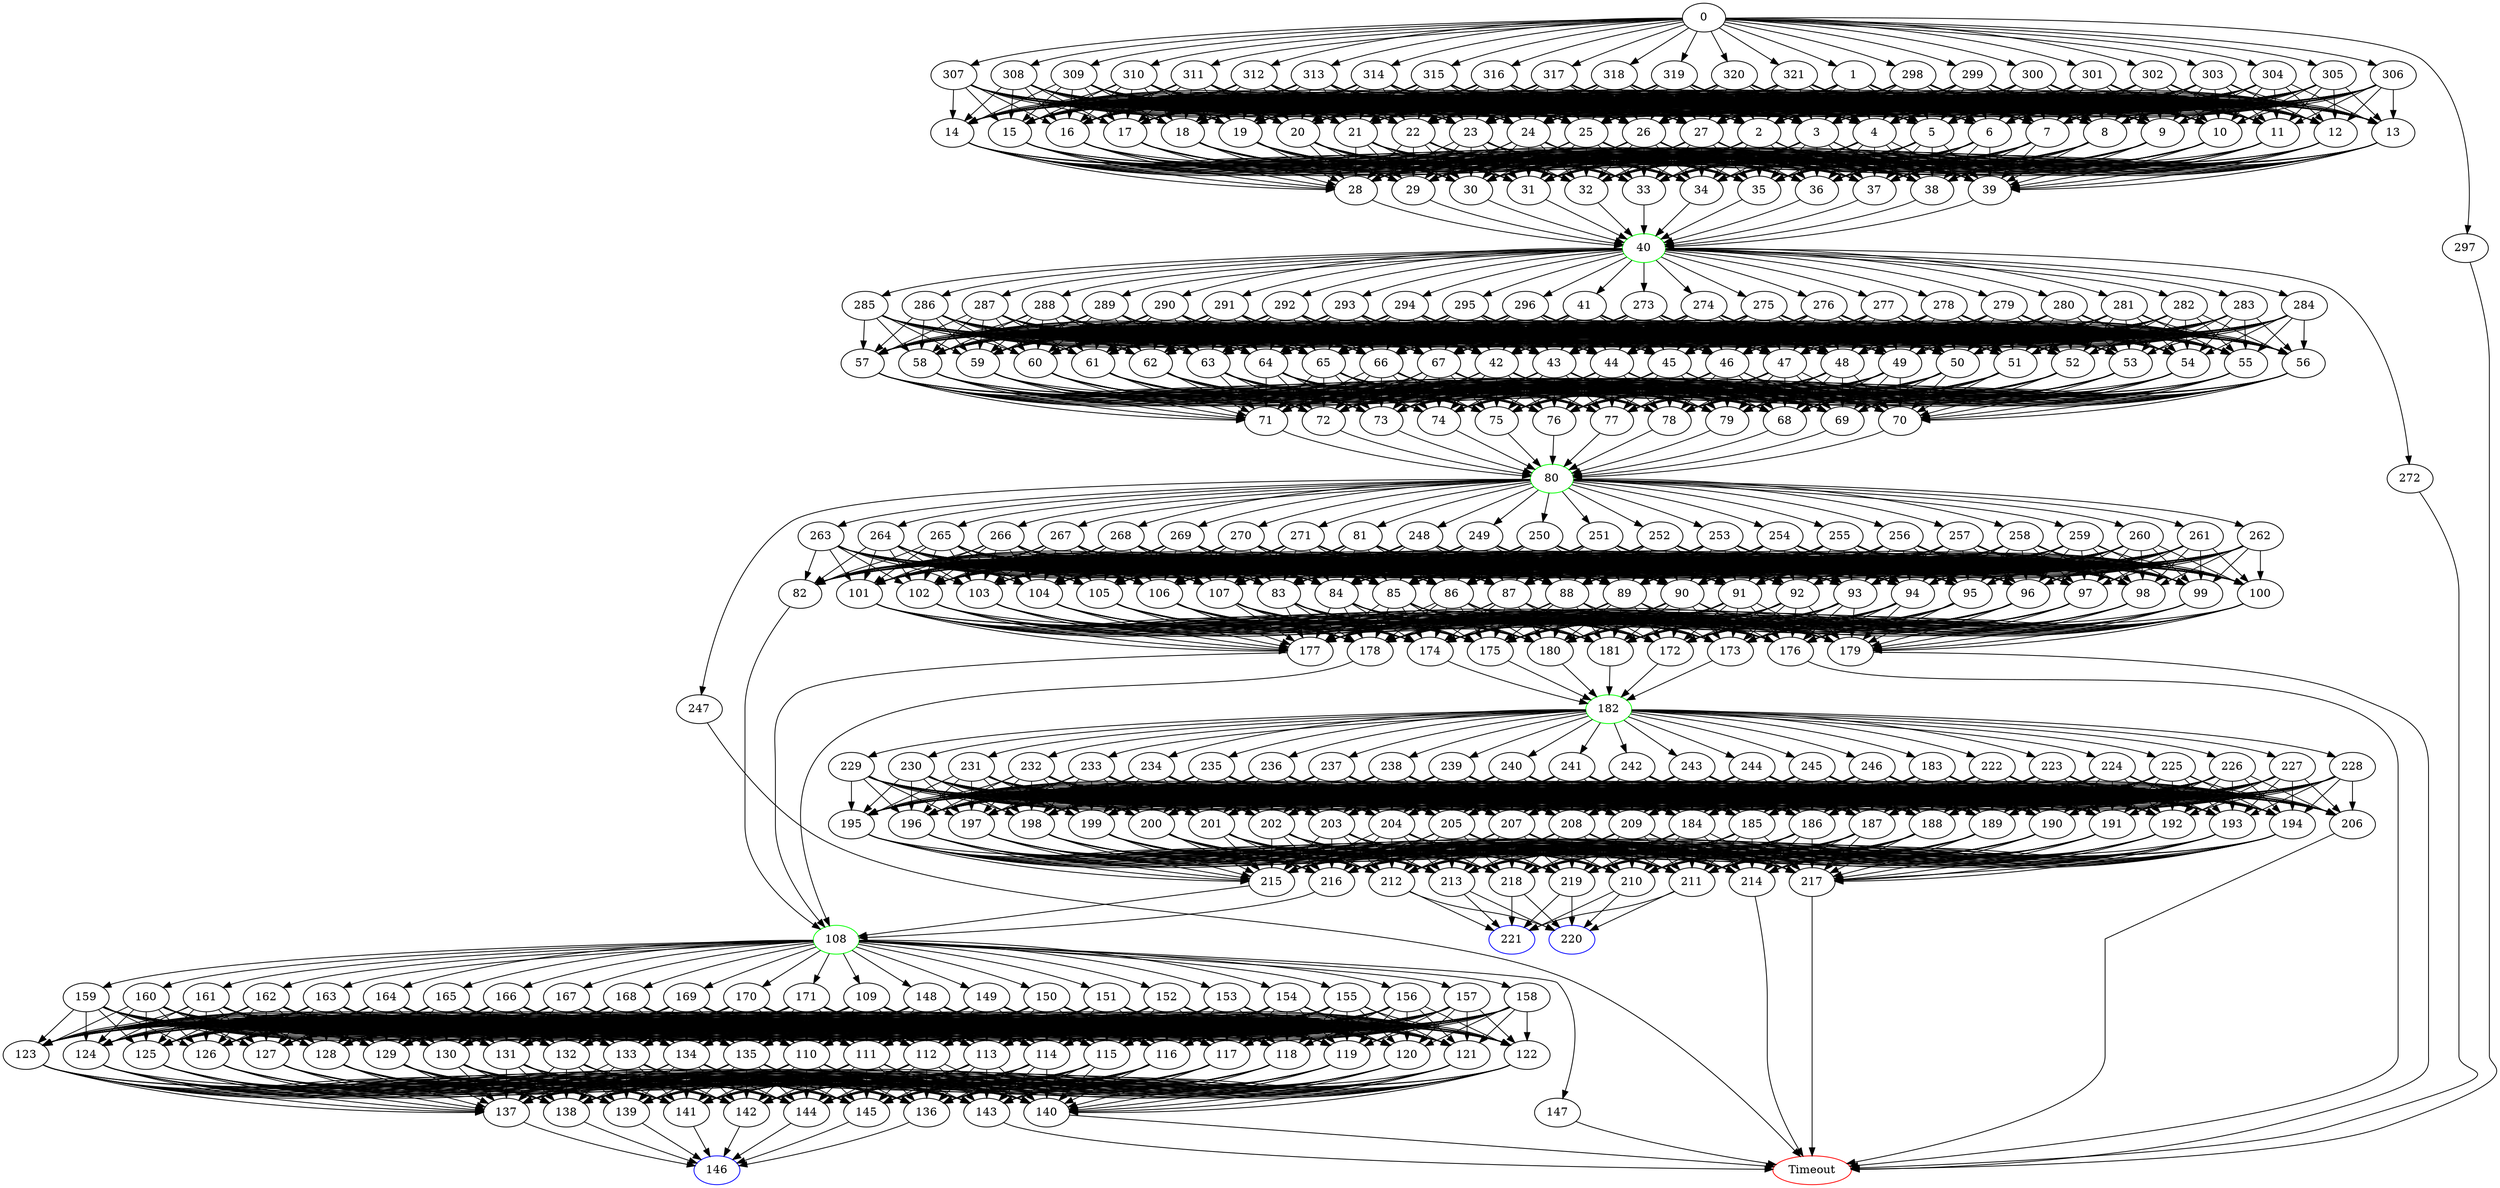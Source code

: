 digraph G {
	0 -> 1;
	0 -> 297;
	0 -> 298;
	0 -> 299;
	0 -> 300;
	0 -> 301;
	0 -> 302;
	0 -> 303;
	0 -> 304;
	0 -> 305;
	0 -> 306;
	0 -> 307;
	0 -> 308;
	0 -> 309;
	0 -> 310;
	0 -> 311;
	0 -> 312;
	0 -> 313;
	0 -> 314;
	0 -> 315;
	0 -> 316;
	0 -> 317;
	0 -> 318;
	0 -> 319;
	0 -> 320;
	0 -> 321;
	1 -> 2;
	1 -> 3;
	1 -> 4;
	1 -> 5;
	1 -> 6;
	1 -> 7;
	1 -> 8;
	1 -> 9;
	1 -> 10;
	1 -> 11;
	1 -> 12;
	1 -> 13;
	1 -> 14;
	1 -> 15;
	1 -> 16;
	1 -> 17;
	1 -> 18;
	1 -> 19;
	1 -> 20;
	1 -> 21;
	1 -> 22;
	1 -> 23;
	1 -> 24;
	1 -> 25;
	1 -> 26;
	1 -> 27;
	2 -> 28;
	2 -> 29;
	2 -> 30;
	2 -> 31;
	2 -> 32;
	2 -> 33;
	2 -> 34;
	2 -> 35;
	2 -> 36;
	2 -> 37;
	2 -> 38;
	2 -> 39;
	3 -> 28;
	3 -> 29;
	3 -> 30;
	3 -> 31;
	3 -> 32;
	3 -> 33;
	3 -> 34;
	3 -> 35;
	3 -> 36;
	3 -> 37;
	3 -> 38;
	3 -> 39;
	4 -> 28;
	4 -> 29;
	4 -> 30;
	4 -> 31;
	4 -> 32;
	4 -> 33;
	4 -> 34;
	4 -> 35;
	4 -> 36;
	4 -> 37;
	4 -> 38;
	4 -> 39;
	5 -> 28;
	5 -> 29;
	5 -> 30;
	5 -> 31;
	5 -> 32;
	5 -> 33;
	5 -> 34;
	5 -> 35;
	5 -> 36;
	5 -> 37;
	5 -> 38;
	5 -> 39;
	6 -> 28;
	6 -> 29;
	6 -> 30;
	6 -> 31;
	6 -> 32;
	6 -> 33;
	6 -> 34;
	6 -> 35;
	6 -> 36;
	6 -> 37;
	6 -> 38;
	6 -> 39;
	7 -> 28;
	7 -> 29;
	7 -> 30;
	7 -> 31;
	7 -> 32;
	7 -> 33;
	7 -> 34;
	7 -> 35;
	7 -> 36;
	7 -> 37;
	7 -> 38;
	7 -> 39;
	8 -> 28;
	8 -> 29;
	8 -> 30;
	8 -> 31;
	8 -> 32;
	8 -> 33;
	8 -> 34;
	8 -> 35;
	8 -> 36;
	8 -> 37;
	8 -> 38;
	8 -> 39;
	9 -> 28;
	9 -> 29;
	9 -> 30;
	9 -> 31;
	9 -> 32;
	9 -> 33;
	9 -> 34;
	9 -> 35;
	9 -> 36;
	9 -> 37;
	9 -> 38;
	9 -> 39;
	10 -> 28;
	10 -> 29;
	10 -> 30;
	10 -> 31;
	10 -> 32;
	10 -> 33;
	10 -> 34;
	10 -> 35;
	10 -> 36;
	10 -> 37;
	10 -> 38;
	10 -> 39;
	11 -> 28;
	11 -> 29;
	11 -> 30;
	11 -> 31;
	11 -> 32;
	11 -> 33;
	11 -> 34;
	11 -> 35;
	11 -> 36;
	11 -> 37;
	11 -> 38;
	11 -> 39;
	12 -> 28;
	12 -> 29;
	12 -> 30;
	12 -> 31;
	12 -> 32;
	12 -> 33;
	12 -> 34;
	12 -> 35;
	12 -> 36;
	12 -> 37;
	12 -> 38;
	12 -> 39;
	13 -> 28;
	13 -> 29;
	13 -> 30;
	13 -> 31;
	13 -> 32;
	13 -> 33;
	13 -> 34;
	13 -> 35;
	13 -> 36;
	13 -> 37;
	13 -> 38;
	13 -> 39;
	14 -> 28;
	14 -> 29;
	14 -> 30;
	14 -> 31;
	14 -> 32;
	14 -> 33;
	14 -> 34;
	14 -> 35;
	14 -> 36;
	14 -> 37;
	14 -> 38;
	14 -> 39;
	15 -> 28;
	15 -> 29;
	15 -> 30;
	15 -> 31;
	15 -> 32;
	15 -> 33;
	15 -> 34;
	15 -> 35;
	15 -> 36;
	15 -> 37;
	15 -> 38;
	15 -> 39;
	16 -> 28;
	16 -> 29;
	16 -> 30;
	16 -> 31;
	16 -> 32;
	16 -> 33;
	16 -> 34;
	16 -> 35;
	16 -> 36;
	16 -> 37;
	16 -> 38;
	16 -> 39;
	17 -> 28;
	17 -> 29;
	17 -> 30;
	17 -> 31;
	17 -> 32;
	17 -> 33;
	17 -> 34;
	17 -> 35;
	17 -> 36;
	17 -> 37;
	17 -> 38;
	17 -> 39;
	18 -> 28;
	18 -> 29;
	18 -> 30;
	18 -> 31;
	18 -> 32;
	18 -> 33;
	18 -> 34;
	18 -> 35;
	18 -> 36;
	18 -> 37;
	18 -> 38;
	18 -> 39;
	19 -> 28;
	19 -> 29;
	19 -> 30;
	19 -> 31;
	19 -> 32;
	19 -> 33;
	19 -> 34;
	19 -> 35;
	19 -> 36;
	19 -> 37;
	19 -> 38;
	19 -> 39;
	20 -> 28;
	20 -> 29;
	20 -> 30;
	20 -> 31;
	20 -> 32;
	20 -> 33;
	20 -> 34;
	20 -> 35;
	20 -> 36;
	20 -> 37;
	20 -> 38;
	20 -> 39;
	21 -> 28;
	21 -> 29;
	21 -> 30;
	21 -> 31;
	21 -> 32;
	21 -> 33;
	21 -> 34;
	21 -> 35;
	21 -> 36;
	21 -> 37;
	21 -> 38;
	21 -> 39;
	22 -> 28;
	22 -> 29;
	22 -> 30;
	22 -> 31;
	22 -> 32;
	22 -> 33;
	22 -> 34;
	22 -> 35;
	22 -> 36;
	22 -> 37;
	22 -> 38;
	22 -> 39;
	23 -> 28;
	23 -> 29;
	23 -> 30;
	23 -> 31;
	23 -> 32;
	23 -> 33;
	23 -> 34;
	23 -> 35;
	23 -> 36;
	23 -> 37;
	23 -> 38;
	23 -> 39;
	24 -> 28;
	24 -> 29;
	24 -> 30;
	24 -> 31;
	24 -> 32;
	24 -> 33;
	24 -> 34;
	24 -> 35;
	24 -> 36;
	24 -> 37;
	24 -> 38;
	24 -> 39;
	25 -> 28;
	25 -> 29;
	25 -> 30;
	25 -> 31;
	25 -> 32;
	25 -> 33;
	25 -> 34;
	25 -> 35;
	25 -> 36;
	25 -> 37;
	25 -> 38;
	25 -> 39;
	26 -> 28;
	26 -> 29;
	26 -> 30;
	26 -> 31;
	26 -> 32;
	26 -> 33;
	26 -> 34;
	26 -> 35;
	26 -> 36;
	26 -> 37;
	26 -> 38;
	26 -> 39;
	27 -> 28;
	27 -> 29;
	27 -> 30;
	27 -> 31;
	27 -> 32;
	27 -> 33;
	27 -> 34;
	27 -> 35;
	27 -> 36;
	27 -> 37;
	27 -> 38;
	27 -> 39;
	28 -> "40";
40 [color=green];
	29 -> "40";
40 [color=green];
	30 -> "40";
40 [color=green];
	31 -> "40";
40 [color=green];
	32 -> "40";
40 [color=green];
	33 -> "40";
40 [color=green];
	34 -> "40";
40 [color=green];
	35 -> "40";
40 [color=green];
	36 -> "40";
40 [color=green];
	37 -> "40";
40 [color=green];
	38 -> "40";
40 [color=green];
	39 -> "40";
40 [color=green];
	40 -> 41;
	40 -> 272;
	40 -> 273;
	40 -> 274;
	40 -> 275;
	40 -> 276;
	40 -> 277;
	40 -> 278;
	40 -> 279;
	40 -> 280;
	40 -> 281;
	40 -> 282;
	40 -> 283;
	40 -> 284;
	40 -> 285;
	40 -> 286;
	40 -> 287;
	40 -> 288;
	40 -> 289;
	40 -> 290;
	40 -> 291;
	40 -> 292;
	40 -> 293;
	40 -> 294;
	40 -> 295;
	40 -> 296;
	41 -> 42;
	41 -> 43;
	41 -> 44;
	41 -> 45;
	41 -> 46;
	41 -> 47;
	41 -> 48;
	41 -> 49;
	41 -> 50;
	41 -> 51;
	41 -> 52;
	41 -> 53;
	41 -> 54;
	41 -> 55;
	41 -> 56;
	41 -> 57;
	41 -> 58;
	41 -> 59;
	41 -> 60;
	41 -> 61;
	41 -> 62;
	41 -> 63;
	41 -> 64;
	41 -> 65;
	41 -> 66;
	41 -> 67;
	42 -> 68;
	42 -> 69;
	42 -> 70;
	42 -> 71;
	42 -> 72;
	42 -> 73;
	42 -> 74;
	42 -> 75;
	42 -> 76;
	42 -> 77;
	42 -> 78;
	42 -> 79;
	43 -> 68;
	43 -> 69;
	43 -> 70;
	43 -> 71;
	43 -> 72;
	43 -> 73;
	43 -> 74;
	43 -> 75;
	43 -> 76;
	43 -> 77;
	43 -> 78;
	43 -> 79;
	44 -> 68;
	44 -> 69;
	44 -> 70;
	44 -> 71;
	44 -> 72;
	44 -> 73;
	44 -> 74;
	44 -> 75;
	44 -> 76;
	44 -> 77;
	44 -> 78;
	44 -> 79;
	45 -> 68;
	45 -> 69;
	45 -> 70;
	45 -> 71;
	45 -> 72;
	45 -> 73;
	45 -> 74;
	45 -> 75;
	45 -> 76;
	45 -> 77;
	45 -> 78;
	45 -> 79;
	46 -> 68;
	46 -> 69;
	46 -> 70;
	46 -> 71;
	46 -> 72;
	46 -> 73;
	46 -> 74;
	46 -> 75;
	46 -> 76;
	46 -> 77;
	46 -> 78;
	46 -> 79;
	47 -> 68;
	47 -> 69;
	47 -> 70;
	47 -> 71;
	47 -> 72;
	47 -> 73;
	47 -> 74;
	47 -> 75;
	47 -> 76;
	47 -> 77;
	47 -> 78;
	47 -> 79;
	48 -> 68;
	48 -> 69;
	48 -> 70;
	48 -> 71;
	48 -> 72;
	48 -> 73;
	48 -> 74;
	48 -> 75;
	48 -> 76;
	48 -> 77;
	48 -> 78;
	48 -> 79;
	49 -> 68;
	49 -> 69;
	49 -> 70;
	49 -> 71;
	49 -> 72;
	49 -> 73;
	49 -> 74;
	49 -> 75;
	49 -> 76;
	49 -> 77;
	49 -> 78;
	49 -> 79;
	50 -> 68;
	50 -> 69;
	50 -> 70;
	50 -> 71;
	50 -> 72;
	50 -> 73;
	50 -> 74;
	50 -> 75;
	50 -> 76;
	50 -> 77;
	50 -> 78;
	50 -> 79;
	51 -> 68;
	51 -> 69;
	51 -> 70;
	51 -> 71;
	51 -> 72;
	51 -> 73;
	51 -> 74;
	51 -> 75;
	51 -> 76;
	51 -> 77;
	51 -> 78;
	51 -> 79;
	52 -> 68;
	52 -> 69;
	52 -> 70;
	52 -> 71;
	52 -> 72;
	52 -> 73;
	52 -> 74;
	52 -> 75;
	52 -> 76;
	52 -> 77;
	52 -> 78;
	52 -> 79;
	53 -> 68;
	53 -> 69;
	53 -> 70;
	53 -> 71;
	53 -> 72;
	53 -> 73;
	53 -> 74;
	53 -> 75;
	53 -> 76;
	53 -> 77;
	53 -> 78;
	53 -> 79;
	54 -> 68;
	54 -> 69;
	54 -> 70;
	54 -> 71;
	54 -> 72;
	54 -> 73;
	54 -> 74;
	54 -> 75;
	54 -> 76;
	54 -> 77;
	54 -> 78;
	54 -> 79;
	55 -> 68;
	55 -> 69;
	55 -> 70;
	55 -> 71;
	55 -> 72;
	55 -> 73;
	55 -> 74;
	55 -> 75;
	55 -> 76;
	55 -> 77;
	55 -> 78;
	55 -> 79;
	56 -> 68;
	56 -> 69;
	56 -> 70;
	56 -> 71;
	56 -> 72;
	56 -> 73;
	56 -> 74;
	56 -> 75;
	56 -> 76;
	56 -> 77;
	56 -> 78;
	56 -> 79;
	57 -> 68;
	57 -> 69;
	57 -> 70;
	57 -> 71;
	57 -> 72;
	57 -> 73;
	57 -> 74;
	57 -> 75;
	57 -> 76;
	57 -> 77;
	57 -> 78;
	57 -> 79;
	58 -> 68;
	58 -> 69;
	58 -> 70;
	58 -> 71;
	58 -> 72;
	58 -> 73;
	58 -> 74;
	58 -> 75;
	58 -> 76;
	58 -> 77;
	58 -> 78;
	58 -> 79;
	59 -> 68;
	59 -> 69;
	59 -> 70;
	59 -> 71;
	59 -> 72;
	59 -> 73;
	59 -> 74;
	59 -> 75;
	59 -> 76;
	59 -> 77;
	59 -> 78;
	59 -> 79;
	60 -> 68;
	60 -> 69;
	60 -> 70;
	60 -> 71;
	60 -> 72;
	60 -> 73;
	60 -> 74;
	60 -> 75;
	60 -> 76;
	60 -> 77;
	60 -> 78;
	60 -> 79;
	61 -> 68;
	61 -> 69;
	61 -> 70;
	61 -> 71;
	61 -> 72;
	61 -> 73;
	61 -> 74;
	61 -> 75;
	61 -> 76;
	61 -> 77;
	61 -> 78;
	61 -> 79;
	62 -> 68;
	62 -> 69;
	62 -> 70;
	62 -> 71;
	62 -> 72;
	62 -> 73;
	62 -> 74;
	62 -> 75;
	62 -> 76;
	62 -> 77;
	62 -> 78;
	62 -> 79;
	63 -> 68;
	63 -> 69;
	63 -> 70;
	63 -> 71;
	63 -> 72;
	63 -> 73;
	63 -> 74;
	63 -> 75;
	63 -> 76;
	63 -> 77;
	63 -> 78;
	63 -> 79;
	64 -> 68;
	64 -> 69;
	64 -> 70;
	64 -> 71;
	64 -> 72;
	64 -> 73;
	64 -> 74;
	64 -> 75;
	64 -> 76;
	64 -> 77;
	64 -> 78;
	64 -> 79;
	65 -> 68;
	65 -> 69;
	65 -> 70;
	65 -> 71;
	65 -> 72;
	65 -> 73;
	65 -> 74;
	65 -> 75;
	65 -> 76;
	65 -> 77;
	65 -> 78;
	65 -> 79;
	66 -> 68;
	66 -> 69;
	66 -> 70;
	66 -> 71;
	66 -> 72;
	66 -> 73;
	66 -> 74;
	66 -> 75;
	66 -> 76;
	66 -> 77;
	66 -> 78;
	66 -> 79;
	67 -> 68;
	67 -> 69;
	67 -> 70;
	67 -> 71;
	67 -> 72;
	67 -> 73;
	67 -> 74;
	67 -> 75;
	67 -> 76;
	67 -> 77;
	67 -> 78;
	67 -> 79;
	68 -> "80";
80 [color=green];
	69 -> "80";
80 [color=green];
	70 -> "80";
80 [color=green];
	71 -> "80";
80 [color=green];
	72 -> "80";
80 [color=green];
	73 -> "80";
80 [color=green];
	74 -> "80";
80 [color=green];
	75 -> "80";
80 [color=green];
	76 -> "80";
80 [color=green];
	77 -> "80";
80 [color=green];
	78 -> "80";
80 [color=green];
	79 -> "80";
80 [color=green];
	80 -> 81;
	80 -> 247;
	80 -> 248;
	80 -> 249;
	80 -> 250;
	80 -> 251;
	80 -> 252;
	80 -> 253;
	80 -> 254;
	80 -> 255;
	80 -> 256;
	80 -> 257;
	80 -> 258;
	80 -> 259;
	80 -> 260;
	80 -> 261;
	80 -> 262;
	80 -> 263;
	80 -> 264;
	80 -> 265;
	80 -> 266;
	80 -> 267;
	80 -> 268;
	80 -> 269;
	80 -> 270;
	80 -> 271;
	81 -> 82;
	81 -> 83;
	81 -> 84;
	81 -> 85;
	81 -> 86;
	81 -> 87;
	81 -> 88;
	81 -> 89;
	81 -> 90;
	81 -> 91;
	81 -> 92;
	81 -> 93;
	81 -> 94;
	81 -> 95;
	81 -> 96;
	81 -> 97;
	81 -> 98;
	81 -> 99;
	81 -> 100;
	81 -> 101;
	81 -> 102;
	81 -> 103;
	81 -> 104;
	81 -> 105;
	81 -> 106;
	81 -> 107;
	82 -> "108";
108 [color=green];
	83 -> 172;
	83 -> 173;
	83 -> 174;
	83 -> 175;
	83 -> 176;
	83 -> 177;
	83 -> 178;
	83 -> 179;
	83 -> 180;
	83 -> 181;
	84 -> 172;
	84 -> 173;
	84 -> 174;
	84 -> 175;
	84 -> 176;
	84 -> 177;
	84 -> 178;
	84 -> 179;
	84 -> 180;
	84 -> 181;
	85 -> 172;
	85 -> 173;
	85 -> 174;
	85 -> 175;
	85 -> 176;
	85 -> 177;
	85 -> 178;
	85 -> 179;
	85 -> 180;
	85 -> 181;
	86 -> 172;
	86 -> 173;
	86 -> 174;
	86 -> 175;
	86 -> 176;
	86 -> 177;
	86 -> 178;
	86 -> 179;
	86 -> 180;
	86 -> 181;
	87 -> 172;
	87 -> 173;
	87 -> 174;
	87 -> 175;
	87 -> 176;
	87 -> 177;
	87 -> 178;
	87 -> 179;
	87 -> 180;
	87 -> 181;
	88 -> 172;
	88 -> 173;
	88 -> 174;
	88 -> 175;
	88 -> 176;
	88 -> 177;
	88 -> 178;
	88 -> 179;
	88 -> 180;
	88 -> 181;
	89 -> 172;
	89 -> 173;
	89 -> 174;
	89 -> 175;
	89 -> 176;
	89 -> 177;
	89 -> 178;
	89 -> 179;
	89 -> 180;
	89 -> 181;
	90 -> 172;
	90 -> 173;
	90 -> 174;
	90 -> 175;
	90 -> 176;
	90 -> 177;
	90 -> 178;
	90 -> 179;
	90 -> 180;
	90 -> 181;
	91 -> 172;
	91 -> 173;
	91 -> 174;
	91 -> 175;
	91 -> 176;
	91 -> 177;
	91 -> 178;
	91 -> 179;
	91 -> 180;
	91 -> 181;
	92 -> 172;
	92 -> 173;
	92 -> 174;
	92 -> 175;
	92 -> 176;
	92 -> 177;
	92 -> 178;
	92 -> 179;
	92 -> 180;
	92 -> 181;
	93 -> 172;
	93 -> 173;
	93 -> 174;
	93 -> 175;
	93 -> 176;
	93 -> 177;
	93 -> 178;
	93 -> 179;
	93 -> 180;
	93 -> 181;
	94 -> 172;
	94 -> 173;
	94 -> 174;
	94 -> 175;
	94 -> 176;
	94 -> 177;
	94 -> 178;
	94 -> 179;
	94 -> 180;
	94 -> 181;
	95 -> 172;
	95 -> 173;
	95 -> 174;
	95 -> 175;
	95 -> 176;
	95 -> 177;
	95 -> 178;
	95 -> 179;
	95 -> 180;
	95 -> 181;
	96 -> 172;
	96 -> 173;
	96 -> 174;
	96 -> 175;
	96 -> 176;
	96 -> 177;
	96 -> 178;
	96 -> 179;
	96 -> 180;
	96 -> 181;
	97 -> 172;
	97 -> 173;
	97 -> 174;
	97 -> 175;
	97 -> 176;
	97 -> 177;
	97 -> 178;
	97 -> 179;
	97 -> 180;
	97 -> 181;
	98 -> 172;
	98 -> 173;
	98 -> 174;
	98 -> 175;
	98 -> 176;
	98 -> 177;
	98 -> 178;
	98 -> 179;
	98 -> 180;
	98 -> 181;
	99 -> 172;
	99 -> 173;
	99 -> 174;
	99 -> 175;
	99 -> 176;
	99 -> 177;
	99 -> 178;
	99 -> 179;
	99 -> 180;
	99 -> 181;
	100 -> 172;
	100 -> 173;
	100 -> 174;
	100 -> 175;
	100 -> 176;
	100 -> 177;
	100 -> 178;
	100 -> 179;
	100 -> 180;
	100 -> 181;
	101 -> 172;
	101 -> 173;
	101 -> 174;
	101 -> 175;
	101 -> 176;
	101 -> 177;
	101 -> 178;
	101 -> 179;
	101 -> 180;
	101 -> 181;
	102 -> 172;
	102 -> 173;
	102 -> 174;
	102 -> 175;
	102 -> 176;
	102 -> 177;
	102 -> 178;
	102 -> 179;
	102 -> 180;
	102 -> 181;
	103 -> 172;
	103 -> 173;
	103 -> 174;
	103 -> 175;
	103 -> 176;
	103 -> 177;
	103 -> 178;
	103 -> 179;
	103 -> 180;
	103 -> 181;
	104 -> 172;
	104 -> 173;
	104 -> 174;
	104 -> 175;
	104 -> 176;
	104 -> 177;
	104 -> 178;
	104 -> 179;
	104 -> 180;
	104 -> 181;
	105 -> 172;
	105 -> 173;
	105 -> 174;
	105 -> 175;
	105 -> 176;
	105 -> 177;
	105 -> 178;
	105 -> 179;
	105 -> 180;
	105 -> 181;
	106 -> 172;
	106 -> 173;
	106 -> 174;
	106 -> 175;
	106 -> 176;
	106 -> 177;
	106 -> 178;
	106 -> 179;
	106 -> 180;
	106 -> 181;
	107 -> 172;
	107 -> 173;
	107 -> 174;
	107 -> 175;
	107 -> 176;
	107 -> 177;
	107 -> 178;
	107 -> 179;
	107 -> 180;
	107 -> 181;
	108 -> 109;
	108 -> 147;
	108 -> 148;
	108 -> 149;
	108 -> 150;
	108 -> 151;
	108 -> 152;
	108 -> 153;
	108 -> 154;
	108 -> 155;
	108 -> 156;
	108 -> 157;
	108 -> 158;
	108 -> 159;
	108 -> 160;
	108 -> 161;
	108 -> 162;
	108 -> 163;
	108 -> 164;
	108 -> 165;
	108 -> 166;
	108 -> 167;
	108 -> 168;
	108 -> 169;
	108 -> 170;
	108 -> 171;
	109 -> 110;
	109 -> 111;
	109 -> 112;
	109 -> 113;
	109 -> 114;
	109 -> 115;
	109 -> 116;
	109 -> 117;
	109 -> 118;
	109 -> 119;
	109 -> 120;
	109 -> 121;
	109 -> 122;
	109 -> 123;
	109 -> 124;
	109 -> 125;
	109 -> 126;
	109 -> 127;
	109 -> 128;
	109 -> 129;
	109 -> 130;
	109 -> 131;
	109 -> 132;
	109 -> 133;
	109 -> 134;
	109 -> 135;
	110 -> 136;
	110 -> 137;
	110 -> 138;
	110 -> 139;
	110 -> 140;
	110 -> 141;
	110 -> 142;
	110 -> 143;
	110 -> 144;
	110 -> 145;
	111 -> 136;
	111 -> 137;
	111 -> 138;
	111 -> 139;
	111 -> 140;
	111 -> 141;
	111 -> 142;
	111 -> 143;
	111 -> 144;
	111 -> 145;
	112 -> 136;
	112 -> 137;
	112 -> 138;
	112 -> 139;
	112 -> 140;
	112 -> 141;
	112 -> 142;
	112 -> 143;
	112 -> 144;
	112 -> 145;
	113 -> 136;
	113 -> 137;
	113 -> 138;
	113 -> 139;
	113 -> 140;
	113 -> 141;
	113 -> 142;
	113 -> 143;
	113 -> 144;
	113 -> 145;
	114 -> 136;
	114 -> 137;
	114 -> 138;
	114 -> 139;
	114 -> 140;
	114 -> 141;
	114 -> 142;
	114 -> 143;
	114 -> 144;
	114 -> 145;
	115 -> 136;
	115 -> 137;
	115 -> 138;
	115 -> 139;
	115 -> 140;
	115 -> 141;
	115 -> 142;
	115 -> 143;
	115 -> 144;
	115 -> 145;
	116 -> 136;
	116 -> 137;
	116 -> 138;
	116 -> 139;
	116 -> 140;
	116 -> 141;
	116 -> 142;
	116 -> 143;
	116 -> 144;
	116 -> 145;
	117 -> 136;
	117 -> 137;
	117 -> 138;
	117 -> 139;
	117 -> 140;
	117 -> 141;
	117 -> 142;
	117 -> 143;
	117 -> 144;
	117 -> 145;
	118 -> 136;
	118 -> 137;
	118 -> 138;
	118 -> 139;
	118 -> 140;
	118 -> 141;
	118 -> 142;
	118 -> 143;
	118 -> 144;
	118 -> 145;
	119 -> 136;
	119 -> 137;
	119 -> 138;
	119 -> 139;
	119 -> 140;
	119 -> 141;
	119 -> 142;
	119 -> 143;
	119 -> 144;
	119 -> 145;
	120 -> 136;
	120 -> 137;
	120 -> 138;
	120 -> 139;
	120 -> 140;
	120 -> 141;
	120 -> 142;
	120 -> 143;
	120 -> 144;
	120 -> 145;
	121 -> 136;
	121 -> 137;
	121 -> 138;
	121 -> 139;
	121 -> 140;
	121 -> 141;
	121 -> 142;
	121 -> 143;
	121 -> 144;
	121 -> 145;
	122 -> 136;
	122 -> 137;
	122 -> 138;
	122 -> 139;
	122 -> 140;
	122 -> 141;
	122 -> 142;
	122 -> 143;
	122 -> 144;
	122 -> 145;
	123 -> 136;
	123 -> 137;
	123 -> 138;
	123 -> 139;
	123 -> 140;
	123 -> 141;
	123 -> 142;
	123 -> 143;
	123 -> 144;
	123 -> 145;
	124 -> 136;
	124 -> 137;
	124 -> 138;
	124 -> 139;
	124 -> 140;
	124 -> 141;
	124 -> 142;
	124 -> 143;
	124 -> 144;
	124 -> 145;
	125 -> 136;
	125 -> 137;
	125 -> 138;
	125 -> 139;
	125 -> 140;
	125 -> 141;
	125 -> 142;
	125 -> 143;
	125 -> 144;
	125 -> 145;
	126 -> 136;
	126 -> 137;
	126 -> 138;
	126 -> 139;
	126 -> 140;
	126 -> 141;
	126 -> 142;
	126 -> 143;
	126 -> 144;
	126 -> 145;
	127 -> 136;
	127 -> 137;
	127 -> 138;
	127 -> 139;
	127 -> 140;
	127 -> 141;
	127 -> 142;
	127 -> 143;
	127 -> 144;
	127 -> 145;
	128 -> 136;
	128 -> 137;
	128 -> 138;
	128 -> 139;
	128 -> 140;
	128 -> 141;
	128 -> 142;
	128 -> 143;
	128 -> 144;
	128 -> 145;
	129 -> 136;
	129 -> 137;
	129 -> 138;
	129 -> 139;
	129 -> 140;
	129 -> 141;
	129 -> 142;
	129 -> 143;
	129 -> 144;
	129 -> 145;
	130 -> 136;
	130 -> 137;
	130 -> 138;
	130 -> 139;
	130 -> 140;
	130 -> 141;
	130 -> 142;
	130 -> 143;
	130 -> 144;
	130 -> 145;
	131 -> 136;
	131 -> 137;
	131 -> 138;
	131 -> 139;
	131 -> 140;
	131 -> 141;
	131 -> 142;
	131 -> 143;
	131 -> 144;
	131 -> 145;
	132 -> 136;
	132 -> 137;
	132 -> 138;
	132 -> 139;
	132 -> 140;
	132 -> 141;
	132 -> 142;
	132 -> 143;
	132 -> 144;
	132 -> 145;
	133 -> 136;
	133 -> 137;
	133 -> 138;
	133 -> 139;
	133 -> 140;
	133 -> 141;
	133 -> 142;
	133 -> 143;
	133 -> 144;
	133 -> 145;
	134 -> 136;
	134 -> 137;
	134 -> 138;
	134 -> 139;
	134 -> 140;
	134 -> 141;
	134 -> 142;
	134 -> 143;
	134 -> 144;
	134 -> 145;
	135 -> 136;
	135 -> 137;
	135 -> 138;
	135 -> 139;
	135 -> 140;
	135 -> 141;
	135 -> 142;
	135 -> 143;
	135 -> 144;
	135 -> 145;
	136 -> "146";
146 [color=blue];
	137 -> "146";
146 [color=blue];
	138 -> "146";
146 [color=blue];
	139 -> "146";
146 [color=blue];
	140 -> "Timeout";
Timeout [color=red];
	141 -> "146";
146 [color=blue];
	142 -> "146";
146 [color=blue];
	143 -> "Timeout";
Timeout [color=red];
	144 -> "146";
146 [color=blue];
	145 -> "146";
146 [color=blue];
	147 -> "Timeout";
Timeout [color=red];
	148 -> 110;
	148 -> 111;
	148 -> 112;
	148 -> 113;
	148 -> 114;
	148 -> 115;
	148 -> 116;
	148 -> 117;
	148 -> 118;
	148 -> 119;
	148 -> 120;
	148 -> 121;
	148 -> 122;
	148 -> 123;
	148 -> 124;
	148 -> 125;
	148 -> 126;
	148 -> 127;
	148 -> 128;
	148 -> 129;
	148 -> 130;
	148 -> 131;
	148 -> 132;
	148 -> 133;
	148 -> 134;
	148 -> 135;
	149 -> 110;
	149 -> 111;
	149 -> 112;
	149 -> 113;
	149 -> 114;
	149 -> 115;
	149 -> 116;
	149 -> 117;
	149 -> 118;
	149 -> 119;
	149 -> 120;
	149 -> 121;
	149 -> 122;
	149 -> 123;
	149 -> 124;
	149 -> 125;
	149 -> 126;
	149 -> 127;
	149 -> 128;
	149 -> 129;
	149 -> 130;
	149 -> 131;
	149 -> 132;
	149 -> 133;
	149 -> 134;
	149 -> 135;
	150 -> 110;
	150 -> 111;
	150 -> 112;
	150 -> 113;
	150 -> 114;
	150 -> 115;
	150 -> 116;
	150 -> 117;
	150 -> 118;
	150 -> 119;
	150 -> 120;
	150 -> 121;
	150 -> 122;
	150 -> 123;
	150 -> 124;
	150 -> 125;
	150 -> 126;
	150 -> 127;
	150 -> 128;
	150 -> 129;
	150 -> 130;
	150 -> 131;
	150 -> 132;
	150 -> 133;
	150 -> 134;
	150 -> 135;
	151 -> 110;
	151 -> 111;
	151 -> 112;
	151 -> 113;
	151 -> 114;
	151 -> 115;
	151 -> 116;
	151 -> 117;
	151 -> 118;
	151 -> 119;
	151 -> 120;
	151 -> 121;
	151 -> 122;
	151 -> 123;
	151 -> 124;
	151 -> 125;
	151 -> 126;
	151 -> 127;
	151 -> 128;
	151 -> 129;
	151 -> 130;
	151 -> 131;
	151 -> 132;
	151 -> 133;
	151 -> 134;
	151 -> 135;
	152 -> 110;
	152 -> 111;
	152 -> 112;
	152 -> 113;
	152 -> 114;
	152 -> 115;
	152 -> 116;
	152 -> 117;
	152 -> 118;
	152 -> 119;
	152 -> 120;
	152 -> 121;
	152 -> 122;
	152 -> 123;
	152 -> 124;
	152 -> 125;
	152 -> 126;
	152 -> 127;
	152 -> 128;
	152 -> 129;
	152 -> 130;
	152 -> 131;
	152 -> 132;
	152 -> 133;
	152 -> 134;
	152 -> 135;
	153 -> 110;
	153 -> 111;
	153 -> 112;
	153 -> 113;
	153 -> 114;
	153 -> 115;
	153 -> 116;
	153 -> 117;
	153 -> 118;
	153 -> 119;
	153 -> 120;
	153 -> 121;
	153 -> 122;
	153 -> 123;
	153 -> 124;
	153 -> 125;
	153 -> 126;
	153 -> 127;
	153 -> 128;
	153 -> 129;
	153 -> 130;
	153 -> 131;
	153 -> 132;
	153 -> 133;
	153 -> 134;
	153 -> 135;
	154 -> 110;
	154 -> 111;
	154 -> 112;
	154 -> 113;
	154 -> 114;
	154 -> 115;
	154 -> 116;
	154 -> 117;
	154 -> 118;
	154 -> 119;
	154 -> 120;
	154 -> 121;
	154 -> 122;
	154 -> 123;
	154 -> 124;
	154 -> 125;
	154 -> 126;
	154 -> 127;
	154 -> 128;
	154 -> 129;
	154 -> 130;
	154 -> 131;
	154 -> 132;
	154 -> 133;
	154 -> 134;
	154 -> 135;
	155 -> 110;
	155 -> 111;
	155 -> 112;
	155 -> 113;
	155 -> 114;
	155 -> 115;
	155 -> 116;
	155 -> 117;
	155 -> 118;
	155 -> 119;
	155 -> 120;
	155 -> 121;
	155 -> 122;
	155 -> 123;
	155 -> 124;
	155 -> 125;
	155 -> 126;
	155 -> 127;
	155 -> 128;
	155 -> 129;
	155 -> 130;
	155 -> 131;
	155 -> 132;
	155 -> 133;
	155 -> 134;
	155 -> 135;
	156 -> 110;
	156 -> 111;
	156 -> 112;
	156 -> 113;
	156 -> 114;
	156 -> 115;
	156 -> 116;
	156 -> 117;
	156 -> 118;
	156 -> 119;
	156 -> 120;
	156 -> 121;
	156 -> 122;
	156 -> 123;
	156 -> 124;
	156 -> 125;
	156 -> 126;
	156 -> 127;
	156 -> 128;
	156 -> 129;
	156 -> 130;
	156 -> 131;
	156 -> 132;
	156 -> 133;
	156 -> 134;
	156 -> 135;
	157 -> 110;
	157 -> 111;
	157 -> 112;
	157 -> 113;
	157 -> 114;
	157 -> 115;
	157 -> 116;
	157 -> 117;
	157 -> 118;
	157 -> 119;
	157 -> 120;
	157 -> 121;
	157 -> 122;
	157 -> 123;
	157 -> 124;
	157 -> 125;
	157 -> 126;
	157 -> 127;
	157 -> 128;
	157 -> 129;
	157 -> 130;
	157 -> 131;
	157 -> 132;
	157 -> 133;
	157 -> 134;
	157 -> 135;
	158 -> 110;
	158 -> 111;
	158 -> 112;
	158 -> 113;
	158 -> 114;
	158 -> 115;
	158 -> 116;
	158 -> 117;
	158 -> 118;
	158 -> 119;
	158 -> 120;
	158 -> 121;
	158 -> 122;
	158 -> 123;
	158 -> 124;
	158 -> 125;
	158 -> 126;
	158 -> 127;
	158 -> 128;
	158 -> 129;
	158 -> 130;
	158 -> 131;
	158 -> 132;
	158 -> 133;
	158 -> 134;
	158 -> 135;
	159 -> 110;
	159 -> 111;
	159 -> 112;
	159 -> 113;
	159 -> 114;
	159 -> 115;
	159 -> 116;
	159 -> 117;
	159 -> 118;
	159 -> 119;
	159 -> 120;
	159 -> 121;
	159 -> 122;
	159 -> 123;
	159 -> 124;
	159 -> 125;
	159 -> 126;
	159 -> 127;
	159 -> 128;
	159 -> 129;
	159 -> 130;
	159 -> 131;
	159 -> 132;
	159 -> 133;
	159 -> 134;
	159 -> 135;
	160 -> 110;
	160 -> 111;
	160 -> 112;
	160 -> 113;
	160 -> 114;
	160 -> 115;
	160 -> 116;
	160 -> 117;
	160 -> 118;
	160 -> 119;
	160 -> 120;
	160 -> 121;
	160 -> 122;
	160 -> 123;
	160 -> 124;
	160 -> 125;
	160 -> 126;
	160 -> 127;
	160 -> 128;
	160 -> 129;
	160 -> 130;
	160 -> 131;
	160 -> 132;
	160 -> 133;
	160 -> 134;
	160 -> 135;
	161 -> 110;
	161 -> 111;
	161 -> 112;
	161 -> 113;
	161 -> 114;
	161 -> 115;
	161 -> 116;
	161 -> 117;
	161 -> 118;
	161 -> 119;
	161 -> 120;
	161 -> 121;
	161 -> 122;
	161 -> 123;
	161 -> 124;
	161 -> 125;
	161 -> 126;
	161 -> 127;
	161 -> 128;
	161 -> 129;
	161 -> 130;
	161 -> 131;
	161 -> 132;
	161 -> 133;
	161 -> 134;
	161 -> 135;
	162 -> 110;
	162 -> 111;
	162 -> 112;
	162 -> 113;
	162 -> 114;
	162 -> 115;
	162 -> 116;
	162 -> 117;
	162 -> 118;
	162 -> 119;
	162 -> 120;
	162 -> 121;
	162 -> 122;
	162 -> 123;
	162 -> 124;
	162 -> 125;
	162 -> 126;
	162 -> 127;
	162 -> 128;
	162 -> 129;
	162 -> 130;
	162 -> 131;
	162 -> 132;
	162 -> 133;
	162 -> 134;
	162 -> 135;
	163 -> 110;
	163 -> 111;
	163 -> 112;
	163 -> 113;
	163 -> 114;
	163 -> 115;
	163 -> 116;
	163 -> 117;
	163 -> 118;
	163 -> 119;
	163 -> 120;
	163 -> 121;
	163 -> 122;
	163 -> 123;
	163 -> 124;
	163 -> 125;
	163 -> 126;
	163 -> 127;
	163 -> 128;
	163 -> 129;
	163 -> 130;
	163 -> 131;
	163 -> 132;
	163 -> 133;
	163 -> 134;
	163 -> 135;
	164 -> 110;
	164 -> 111;
	164 -> 112;
	164 -> 113;
	164 -> 114;
	164 -> 115;
	164 -> 116;
	164 -> 117;
	164 -> 118;
	164 -> 119;
	164 -> 120;
	164 -> 121;
	164 -> 122;
	164 -> 123;
	164 -> 124;
	164 -> 125;
	164 -> 126;
	164 -> 127;
	164 -> 128;
	164 -> 129;
	164 -> 130;
	164 -> 131;
	164 -> 132;
	164 -> 133;
	164 -> 134;
	164 -> 135;
	165 -> 110;
	165 -> 111;
	165 -> 112;
	165 -> 113;
	165 -> 114;
	165 -> 115;
	165 -> 116;
	165 -> 117;
	165 -> 118;
	165 -> 119;
	165 -> 120;
	165 -> 121;
	165 -> 122;
	165 -> 123;
	165 -> 124;
	165 -> 125;
	165 -> 126;
	165 -> 127;
	165 -> 128;
	165 -> 129;
	165 -> 130;
	165 -> 131;
	165 -> 132;
	165 -> 133;
	165 -> 134;
	165 -> 135;
	166 -> 110;
	166 -> 111;
	166 -> 112;
	166 -> 113;
	166 -> 114;
	166 -> 115;
	166 -> 116;
	166 -> 117;
	166 -> 118;
	166 -> 119;
	166 -> 120;
	166 -> 121;
	166 -> 122;
	166 -> 123;
	166 -> 124;
	166 -> 125;
	166 -> 126;
	166 -> 127;
	166 -> 128;
	166 -> 129;
	166 -> 130;
	166 -> 131;
	166 -> 132;
	166 -> 133;
	166 -> 134;
	166 -> 135;
	167 -> 110;
	167 -> 111;
	167 -> 112;
	167 -> 113;
	167 -> 114;
	167 -> 115;
	167 -> 116;
	167 -> 117;
	167 -> 118;
	167 -> 119;
	167 -> 120;
	167 -> 121;
	167 -> 122;
	167 -> 123;
	167 -> 124;
	167 -> 125;
	167 -> 126;
	167 -> 127;
	167 -> 128;
	167 -> 129;
	167 -> 130;
	167 -> 131;
	167 -> 132;
	167 -> 133;
	167 -> 134;
	167 -> 135;
	168 -> 110;
	168 -> 111;
	168 -> 112;
	168 -> 113;
	168 -> 114;
	168 -> 115;
	168 -> 116;
	168 -> 117;
	168 -> 118;
	168 -> 119;
	168 -> 120;
	168 -> 121;
	168 -> 122;
	168 -> 123;
	168 -> 124;
	168 -> 125;
	168 -> 126;
	168 -> 127;
	168 -> 128;
	168 -> 129;
	168 -> 130;
	168 -> 131;
	168 -> 132;
	168 -> 133;
	168 -> 134;
	168 -> 135;
	169 -> 110;
	169 -> 111;
	169 -> 112;
	169 -> 113;
	169 -> 114;
	169 -> 115;
	169 -> 116;
	169 -> 117;
	169 -> 118;
	169 -> 119;
	169 -> 120;
	169 -> 121;
	169 -> 122;
	169 -> 123;
	169 -> 124;
	169 -> 125;
	169 -> 126;
	169 -> 127;
	169 -> 128;
	169 -> 129;
	169 -> 130;
	169 -> 131;
	169 -> 132;
	169 -> 133;
	169 -> 134;
	169 -> 135;
	170 -> 110;
	170 -> 111;
	170 -> 112;
	170 -> 113;
	170 -> 114;
	170 -> 115;
	170 -> 116;
	170 -> 117;
	170 -> 118;
	170 -> 119;
	170 -> 120;
	170 -> 121;
	170 -> 122;
	170 -> 123;
	170 -> 124;
	170 -> 125;
	170 -> 126;
	170 -> 127;
	170 -> 128;
	170 -> 129;
	170 -> 130;
	170 -> 131;
	170 -> 132;
	170 -> 133;
	170 -> 134;
	170 -> 135;
	171 -> 110;
	171 -> 111;
	171 -> 112;
	171 -> 113;
	171 -> 114;
	171 -> 115;
	171 -> 116;
	171 -> 117;
	171 -> 118;
	171 -> 119;
	171 -> 120;
	171 -> 121;
	171 -> 122;
	171 -> 123;
	171 -> 124;
	171 -> 125;
	171 -> 126;
	171 -> 127;
	171 -> 128;
	171 -> 129;
	171 -> 130;
	171 -> 131;
	171 -> 132;
	171 -> 133;
	171 -> 134;
	171 -> 135;
	172 -> "182";
182 [color=green];
	173 -> "182";
182 [color=green];
	174 -> "182";
182 [color=green];
	175 -> "182";
182 [color=green];
	176 -> "Timeout";
Timeout [color=red];
	177 -> "108";
108 [color=green];
	178 -> "108";
108 [color=green];
	179 -> "Timeout";
Timeout [color=red];
	180 -> "182";
182 [color=green];
	181 -> "182";
182 [color=green];
	182 -> 183;
	182 -> 222;
	182 -> 223;
	182 -> 224;
	182 -> 225;
	182 -> 226;
	182 -> 227;
	182 -> 228;
	182 -> 229;
	182 -> 230;
	182 -> 231;
	182 -> 232;
	182 -> 233;
	182 -> 234;
	182 -> 235;
	182 -> 236;
	182 -> 237;
	182 -> 238;
	182 -> 239;
	182 -> 240;
	182 -> 241;
	182 -> 242;
	182 -> 243;
	182 -> 244;
	182 -> 245;
	182 -> 246;
	183 -> 184;
	183 -> 185;
	183 -> 186;
	183 -> 187;
	183 -> 188;
	183 -> 189;
	183 -> 190;
	183 -> 191;
	183 -> 192;
	183 -> 193;
	183 -> 194;
	183 -> 195;
	183 -> 196;
	183 -> 197;
	183 -> 198;
	183 -> 199;
	183 -> 200;
	183 -> 201;
	183 -> 202;
	183 -> 203;
	183 -> 204;
	183 -> 205;
	183 -> 206;
	183 -> 207;
	183 -> 208;
	183 -> 209;
	184 -> 210;
	184 -> 211;
	184 -> 212;
	184 -> 213;
	184 -> 214;
	184 -> 215;
	184 -> 216;
	184 -> 217;
	184 -> 218;
	184 -> 219;
	185 -> 210;
	185 -> 211;
	185 -> 212;
	185 -> 213;
	185 -> 214;
	185 -> 215;
	185 -> 216;
	185 -> 217;
	185 -> 218;
	185 -> 219;
	186 -> 210;
	186 -> 211;
	186 -> 212;
	186 -> 213;
	186 -> 214;
	186 -> 215;
	186 -> 216;
	186 -> 217;
	186 -> 218;
	186 -> 219;
	187 -> 210;
	187 -> 211;
	187 -> 212;
	187 -> 213;
	187 -> 214;
	187 -> 215;
	187 -> 216;
	187 -> 217;
	187 -> 218;
	187 -> 219;
	188 -> 210;
	188 -> 211;
	188 -> 212;
	188 -> 213;
	188 -> 214;
	188 -> 215;
	188 -> 216;
	188 -> 217;
	188 -> 218;
	188 -> 219;
	189 -> 210;
	189 -> 211;
	189 -> 212;
	189 -> 213;
	189 -> 214;
	189 -> 215;
	189 -> 216;
	189 -> 217;
	189 -> 218;
	189 -> 219;
	190 -> 210;
	190 -> 211;
	190 -> 212;
	190 -> 213;
	190 -> 214;
	190 -> 215;
	190 -> 216;
	190 -> 217;
	190 -> 218;
	190 -> 219;
	191 -> 210;
	191 -> 211;
	191 -> 212;
	191 -> 213;
	191 -> 214;
	191 -> 215;
	191 -> 216;
	191 -> 217;
	191 -> 218;
	191 -> 219;
	192 -> 210;
	192 -> 211;
	192 -> 212;
	192 -> 213;
	192 -> 214;
	192 -> 215;
	192 -> 216;
	192 -> 217;
	192 -> 218;
	192 -> 219;
	193 -> 210;
	193 -> 211;
	193 -> 212;
	193 -> 213;
	193 -> 214;
	193 -> 215;
	193 -> 216;
	193 -> 217;
	193 -> 218;
	193 -> 219;
	194 -> 210;
	194 -> 211;
	194 -> 212;
	194 -> 213;
	194 -> 214;
	194 -> 215;
	194 -> 216;
	194 -> 217;
	194 -> 218;
	194 -> 219;
	195 -> 210;
	195 -> 211;
	195 -> 212;
	195 -> 213;
	195 -> 214;
	195 -> 215;
	195 -> 216;
	195 -> 217;
	195 -> 218;
	195 -> 219;
	196 -> 210;
	196 -> 211;
	196 -> 212;
	196 -> 213;
	196 -> 214;
	196 -> 215;
	196 -> 216;
	196 -> 217;
	196 -> 218;
	196 -> 219;
	197 -> 210;
	197 -> 211;
	197 -> 212;
	197 -> 213;
	197 -> 214;
	197 -> 215;
	197 -> 216;
	197 -> 217;
	197 -> 218;
	197 -> 219;
	198 -> 210;
	198 -> 211;
	198 -> 212;
	198 -> 213;
	198 -> 214;
	198 -> 215;
	198 -> 216;
	198 -> 217;
	198 -> 218;
	198 -> 219;
	199 -> 210;
	199 -> 211;
	199 -> 212;
	199 -> 213;
	199 -> 214;
	199 -> 215;
	199 -> 216;
	199 -> 217;
	199 -> 218;
	199 -> 219;
	200 -> 210;
	200 -> 211;
	200 -> 212;
	200 -> 213;
	200 -> 214;
	200 -> 215;
	200 -> 216;
	200 -> 217;
	200 -> 218;
	200 -> 219;
	201 -> 210;
	201 -> 211;
	201 -> 212;
	201 -> 213;
	201 -> 214;
	201 -> 215;
	201 -> 216;
	201 -> 217;
	201 -> 218;
	201 -> 219;
	202 -> 210;
	202 -> 211;
	202 -> 212;
	202 -> 213;
	202 -> 214;
	202 -> 215;
	202 -> 216;
	202 -> 217;
	202 -> 218;
	202 -> 219;
	203 -> 210;
	203 -> 211;
	203 -> 212;
	203 -> 213;
	203 -> 214;
	203 -> 215;
	203 -> 216;
	203 -> 217;
	203 -> 218;
	203 -> 219;
	204 -> 210;
	204 -> 211;
	204 -> 212;
	204 -> 213;
	204 -> 214;
	204 -> 215;
	204 -> 216;
	204 -> 217;
	204 -> 218;
	204 -> 219;
	205 -> 210;
	205 -> 211;
	205 -> 212;
	205 -> 213;
	205 -> 214;
	205 -> 215;
	205 -> 216;
	205 -> 217;
	205 -> 218;
	205 -> 219;
	206 -> "Timeout";
Timeout [color=red];
	207 -> 210;
	207 -> 211;
	207 -> 212;
	207 -> 213;
	207 -> 214;
	207 -> 215;
	207 -> 216;
	207 -> 217;
	207 -> 218;
	207 -> 219;
	208 -> 210;
	208 -> 211;
	208 -> 212;
	208 -> 213;
	208 -> 214;
	208 -> 215;
	208 -> 216;
	208 -> 217;
	208 -> 218;
	208 -> 219;
	209 -> 210;
	209 -> 211;
	209 -> 212;
	209 -> 213;
	209 -> 214;
	209 -> 215;
	209 -> 216;
	209 -> 217;
	209 -> 218;
	209 -> 219;
	210 -> "220";
220 [color=blue];
	210 -> "221";
221 [color=blue];
	211 -> "220";
220 [color=blue];
	211 -> "221";
221 [color=blue];
	212 -> "220";
220 [color=blue];
	212 -> "221";
221 [color=blue];
	213 -> "220";
220 [color=blue];
	213 -> "221";
221 [color=blue];
	214 -> "Timeout";
Timeout [color=red];
	215 -> "108";
108 [color=green];
	216 -> "108";
108 [color=green];
	217 -> "Timeout";
Timeout [color=red];
	218 -> "220";
220 [color=blue];
	218 -> "221";
221 [color=blue];
	219 -> "220";
220 [color=blue];
	219 -> "221";
221 [color=blue];
	222 -> 184;
	222 -> 185;
	222 -> 186;
	222 -> 187;
	222 -> 188;
	222 -> 189;
	222 -> 190;
	222 -> 191;
	222 -> 192;
	222 -> 193;
	222 -> 194;
	222 -> 195;
	222 -> 196;
	222 -> 197;
	222 -> 198;
	222 -> 199;
	222 -> 200;
	222 -> 201;
	222 -> 202;
	222 -> 203;
	222 -> 204;
	222 -> 205;
	222 -> 206;
	222 -> 207;
	222 -> 208;
	222 -> 209;
	223 -> 184;
	223 -> 185;
	223 -> 186;
	223 -> 187;
	223 -> 188;
	223 -> 189;
	223 -> 190;
	223 -> 191;
	223 -> 192;
	223 -> 193;
	223 -> 194;
	223 -> 195;
	223 -> 196;
	223 -> 197;
	223 -> 198;
	223 -> 199;
	223 -> 200;
	223 -> 201;
	223 -> 202;
	223 -> 203;
	223 -> 204;
	223 -> 205;
	223 -> 206;
	223 -> 207;
	223 -> 208;
	223 -> 209;
	224 -> 184;
	224 -> 185;
	224 -> 186;
	224 -> 187;
	224 -> 188;
	224 -> 189;
	224 -> 190;
	224 -> 191;
	224 -> 192;
	224 -> 193;
	224 -> 194;
	224 -> 195;
	224 -> 196;
	224 -> 197;
	224 -> 198;
	224 -> 199;
	224 -> 200;
	224 -> 201;
	224 -> 202;
	224 -> 203;
	224 -> 204;
	224 -> 205;
	224 -> 206;
	224 -> 207;
	224 -> 208;
	224 -> 209;
	225 -> 184;
	225 -> 185;
	225 -> 186;
	225 -> 187;
	225 -> 188;
	225 -> 189;
	225 -> 190;
	225 -> 191;
	225 -> 192;
	225 -> 193;
	225 -> 194;
	225 -> 195;
	225 -> 196;
	225 -> 197;
	225 -> 198;
	225 -> 199;
	225 -> 200;
	225 -> 201;
	225 -> 202;
	225 -> 203;
	225 -> 204;
	225 -> 205;
	225 -> 206;
	225 -> 207;
	225 -> 208;
	225 -> 209;
	226 -> 184;
	226 -> 185;
	226 -> 186;
	226 -> 187;
	226 -> 188;
	226 -> 189;
	226 -> 190;
	226 -> 191;
	226 -> 192;
	226 -> 193;
	226 -> 194;
	226 -> 195;
	226 -> 196;
	226 -> 197;
	226 -> 198;
	226 -> 199;
	226 -> 200;
	226 -> 201;
	226 -> 202;
	226 -> 203;
	226 -> 204;
	226 -> 205;
	226 -> 206;
	226 -> 207;
	226 -> 208;
	226 -> 209;
	227 -> 184;
	227 -> 185;
	227 -> 186;
	227 -> 187;
	227 -> 188;
	227 -> 189;
	227 -> 190;
	227 -> 191;
	227 -> 192;
	227 -> 193;
	227 -> 194;
	227 -> 195;
	227 -> 196;
	227 -> 197;
	227 -> 198;
	227 -> 199;
	227 -> 200;
	227 -> 201;
	227 -> 202;
	227 -> 203;
	227 -> 204;
	227 -> 205;
	227 -> 206;
	227 -> 207;
	227 -> 208;
	227 -> 209;
	228 -> 184;
	228 -> 185;
	228 -> 186;
	228 -> 187;
	228 -> 188;
	228 -> 189;
	228 -> 190;
	228 -> 191;
	228 -> 192;
	228 -> 193;
	228 -> 194;
	228 -> 195;
	228 -> 196;
	228 -> 197;
	228 -> 198;
	228 -> 199;
	228 -> 200;
	228 -> 201;
	228 -> 202;
	228 -> 203;
	228 -> 204;
	228 -> 205;
	228 -> 206;
	228 -> 207;
	228 -> 208;
	228 -> 209;
	229 -> 184;
	229 -> 185;
	229 -> 186;
	229 -> 187;
	229 -> 188;
	229 -> 189;
	229 -> 190;
	229 -> 191;
	229 -> 192;
	229 -> 193;
	229 -> 194;
	229 -> 195;
	229 -> 196;
	229 -> 197;
	229 -> 198;
	229 -> 199;
	229 -> 200;
	229 -> 201;
	229 -> 202;
	229 -> 203;
	229 -> 204;
	229 -> 205;
	229 -> 206;
	229 -> 207;
	229 -> 208;
	229 -> 209;
	230 -> 184;
	230 -> 185;
	230 -> 186;
	230 -> 187;
	230 -> 188;
	230 -> 189;
	230 -> 190;
	230 -> 191;
	230 -> 192;
	230 -> 193;
	230 -> 194;
	230 -> 195;
	230 -> 196;
	230 -> 197;
	230 -> 198;
	230 -> 199;
	230 -> 200;
	230 -> 201;
	230 -> 202;
	230 -> 203;
	230 -> 204;
	230 -> 205;
	230 -> 206;
	230 -> 207;
	230 -> 208;
	230 -> 209;
	231 -> 184;
	231 -> 185;
	231 -> 186;
	231 -> 187;
	231 -> 188;
	231 -> 189;
	231 -> 190;
	231 -> 191;
	231 -> 192;
	231 -> 193;
	231 -> 194;
	231 -> 195;
	231 -> 196;
	231 -> 197;
	231 -> 198;
	231 -> 199;
	231 -> 200;
	231 -> 201;
	231 -> 202;
	231 -> 203;
	231 -> 204;
	231 -> 205;
	231 -> 206;
	231 -> 207;
	231 -> 208;
	231 -> 209;
	232 -> 184;
	232 -> 185;
	232 -> 186;
	232 -> 187;
	232 -> 188;
	232 -> 189;
	232 -> 190;
	232 -> 191;
	232 -> 192;
	232 -> 193;
	232 -> 194;
	232 -> 195;
	232 -> 196;
	232 -> 197;
	232 -> 198;
	232 -> 199;
	232 -> 200;
	232 -> 201;
	232 -> 202;
	232 -> 203;
	232 -> 204;
	232 -> 205;
	232 -> 206;
	232 -> 207;
	232 -> 208;
	232 -> 209;
	233 -> 184;
	233 -> 185;
	233 -> 186;
	233 -> 187;
	233 -> 188;
	233 -> 189;
	233 -> 190;
	233 -> 191;
	233 -> 192;
	233 -> 193;
	233 -> 194;
	233 -> 195;
	233 -> 196;
	233 -> 197;
	233 -> 198;
	233 -> 199;
	233 -> 200;
	233 -> 201;
	233 -> 202;
	233 -> 203;
	233 -> 204;
	233 -> 205;
	233 -> 206;
	233 -> 207;
	233 -> 208;
	233 -> 209;
	234 -> 184;
	234 -> 185;
	234 -> 186;
	234 -> 187;
	234 -> 188;
	234 -> 189;
	234 -> 190;
	234 -> 191;
	234 -> 192;
	234 -> 193;
	234 -> 194;
	234 -> 195;
	234 -> 196;
	234 -> 197;
	234 -> 198;
	234 -> 199;
	234 -> 200;
	234 -> 201;
	234 -> 202;
	234 -> 203;
	234 -> 204;
	234 -> 205;
	234 -> 206;
	234 -> 207;
	234 -> 208;
	234 -> 209;
	235 -> 184;
	235 -> 185;
	235 -> 186;
	235 -> 187;
	235 -> 188;
	235 -> 189;
	235 -> 190;
	235 -> 191;
	235 -> 192;
	235 -> 193;
	235 -> 194;
	235 -> 195;
	235 -> 196;
	235 -> 197;
	235 -> 198;
	235 -> 199;
	235 -> 200;
	235 -> 201;
	235 -> 202;
	235 -> 203;
	235 -> 204;
	235 -> 205;
	235 -> 206;
	235 -> 207;
	235 -> 208;
	235 -> 209;
	236 -> 184;
	236 -> 185;
	236 -> 186;
	236 -> 187;
	236 -> 188;
	236 -> 189;
	236 -> 190;
	236 -> 191;
	236 -> 192;
	236 -> 193;
	236 -> 194;
	236 -> 195;
	236 -> 196;
	236 -> 197;
	236 -> 198;
	236 -> 199;
	236 -> 200;
	236 -> 201;
	236 -> 202;
	236 -> 203;
	236 -> 204;
	236 -> 205;
	236 -> 206;
	236 -> 207;
	236 -> 208;
	236 -> 209;
	237 -> 184;
	237 -> 185;
	237 -> 186;
	237 -> 187;
	237 -> 188;
	237 -> 189;
	237 -> 190;
	237 -> 191;
	237 -> 192;
	237 -> 193;
	237 -> 194;
	237 -> 195;
	237 -> 196;
	237 -> 197;
	237 -> 198;
	237 -> 199;
	237 -> 200;
	237 -> 201;
	237 -> 202;
	237 -> 203;
	237 -> 204;
	237 -> 205;
	237 -> 206;
	237 -> 207;
	237 -> 208;
	237 -> 209;
	238 -> 184;
	238 -> 185;
	238 -> 186;
	238 -> 187;
	238 -> 188;
	238 -> 189;
	238 -> 190;
	238 -> 191;
	238 -> 192;
	238 -> 193;
	238 -> 194;
	238 -> 195;
	238 -> 196;
	238 -> 197;
	238 -> 198;
	238 -> 199;
	238 -> 200;
	238 -> 201;
	238 -> 202;
	238 -> 203;
	238 -> 204;
	238 -> 205;
	238 -> 206;
	238 -> 207;
	238 -> 208;
	238 -> 209;
	239 -> 184;
	239 -> 185;
	239 -> 186;
	239 -> 187;
	239 -> 188;
	239 -> 189;
	239 -> 190;
	239 -> 191;
	239 -> 192;
	239 -> 193;
	239 -> 194;
	239 -> 195;
	239 -> 196;
	239 -> 197;
	239 -> 198;
	239 -> 199;
	239 -> 200;
	239 -> 201;
	239 -> 202;
	239 -> 203;
	239 -> 204;
	239 -> 205;
	239 -> 206;
	239 -> 207;
	239 -> 208;
	239 -> 209;
	240 -> 184;
	240 -> 185;
	240 -> 186;
	240 -> 187;
	240 -> 188;
	240 -> 189;
	240 -> 190;
	240 -> 191;
	240 -> 192;
	240 -> 193;
	240 -> 194;
	240 -> 195;
	240 -> 196;
	240 -> 197;
	240 -> 198;
	240 -> 199;
	240 -> 200;
	240 -> 201;
	240 -> 202;
	240 -> 203;
	240 -> 204;
	240 -> 205;
	240 -> 206;
	240 -> 207;
	240 -> 208;
	240 -> 209;
	241 -> 184;
	241 -> 185;
	241 -> 186;
	241 -> 187;
	241 -> 188;
	241 -> 189;
	241 -> 190;
	241 -> 191;
	241 -> 192;
	241 -> 193;
	241 -> 194;
	241 -> 195;
	241 -> 196;
	241 -> 197;
	241 -> 198;
	241 -> 199;
	241 -> 200;
	241 -> 201;
	241 -> 202;
	241 -> 203;
	241 -> 204;
	241 -> 205;
	241 -> 206;
	241 -> 207;
	241 -> 208;
	241 -> 209;
	242 -> 184;
	242 -> 185;
	242 -> 186;
	242 -> 187;
	242 -> 188;
	242 -> 189;
	242 -> 190;
	242 -> 191;
	242 -> 192;
	242 -> 193;
	242 -> 194;
	242 -> 195;
	242 -> 196;
	242 -> 197;
	242 -> 198;
	242 -> 199;
	242 -> 200;
	242 -> 201;
	242 -> 202;
	242 -> 203;
	242 -> 204;
	242 -> 205;
	242 -> 206;
	242 -> 207;
	242 -> 208;
	242 -> 209;
	243 -> 184;
	243 -> 185;
	243 -> 186;
	243 -> 187;
	243 -> 188;
	243 -> 189;
	243 -> 190;
	243 -> 191;
	243 -> 192;
	243 -> 193;
	243 -> 194;
	243 -> 195;
	243 -> 196;
	243 -> 197;
	243 -> 198;
	243 -> 199;
	243 -> 200;
	243 -> 201;
	243 -> 202;
	243 -> 203;
	243 -> 204;
	243 -> 205;
	243 -> 206;
	243 -> 207;
	243 -> 208;
	243 -> 209;
	244 -> 184;
	244 -> 185;
	244 -> 186;
	244 -> 187;
	244 -> 188;
	244 -> 189;
	244 -> 190;
	244 -> 191;
	244 -> 192;
	244 -> 193;
	244 -> 194;
	244 -> 195;
	244 -> 196;
	244 -> 197;
	244 -> 198;
	244 -> 199;
	244 -> 200;
	244 -> 201;
	244 -> 202;
	244 -> 203;
	244 -> 204;
	244 -> 205;
	244 -> 206;
	244 -> 207;
	244 -> 208;
	244 -> 209;
	245 -> 184;
	245 -> 185;
	245 -> 186;
	245 -> 187;
	245 -> 188;
	245 -> 189;
	245 -> 190;
	245 -> 191;
	245 -> 192;
	245 -> 193;
	245 -> 194;
	245 -> 195;
	245 -> 196;
	245 -> 197;
	245 -> 198;
	245 -> 199;
	245 -> 200;
	245 -> 201;
	245 -> 202;
	245 -> 203;
	245 -> 204;
	245 -> 205;
	245 -> 206;
	245 -> 207;
	245 -> 208;
	245 -> 209;
	246 -> 184;
	246 -> 185;
	246 -> 186;
	246 -> 187;
	246 -> 188;
	246 -> 189;
	246 -> 190;
	246 -> 191;
	246 -> 192;
	246 -> 193;
	246 -> 194;
	246 -> 195;
	246 -> 196;
	246 -> 197;
	246 -> 198;
	246 -> 199;
	246 -> 200;
	246 -> 201;
	246 -> 202;
	246 -> 203;
	246 -> 204;
	246 -> 205;
	246 -> 206;
	246 -> 207;
	246 -> 208;
	246 -> 209;
	247 -> "Timeout";
Timeout [color=red];
	248 -> 82;
	248 -> 83;
	248 -> 84;
	248 -> 85;
	248 -> 86;
	248 -> 87;
	248 -> 88;
	248 -> 89;
	248 -> 90;
	248 -> 91;
	248 -> 92;
	248 -> 93;
	248 -> 94;
	248 -> 95;
	248 -> 96;
	248 -> 97;
	248 -> 98;
	248 -> 99;
	248 -> 100;
	248 -> 101;
	248 -> 102;
	248 -> 103;
	248 -> 104;
	248 -> 105;
	248 -> 106;
	248 -> 107;
	249 -> 82;
	249 -> 83;
	249 -> 84;
	249 -> 85;
	249 -> 86;
	249 -> 87;
	249 -> 88;
	249 -> 89;
	249 -> 90;
	249 -> 91;
	249 -> 92;
	249 -> 93;
	249 -> 94;
	249 -> 95;
	249 -> 96;
	249 -> 97;
	249 -> 98;
	249 -> 99;
	249 -> 100;
	249 -> 101;
	249 -> 102;
	249 -> 103;
	249 -> 104;
	249 -> 105;
	249 -> 106;
	249 -> 107;
	250 -> 82;
	250 -> 83;
	250 -> 84;
	250 -> 85;
	250 -> 86;
	250 -> 87;
	250 -> 88;
	250 -> 89;
	250 -> 90;
	250 -> 91;
	250 -> 92;
	250 -> 93;
	250 -> 94;
	250 -> 95;
	250 -> 96;
	250 -> 97;
	250 -> 98;
	250 -> 99;
	250 -> 100;
	250 -> 101;
	250 -> 102;
	250 -> 103;
	250 -> 104;
	250 -> 105;
	250 -> 106;
	250 -> 107;
	251 -> 82;
	251 -> 83;
	251 -> 84;
	251 -> 85;
	251 -> 86;
	251 -> 87;
	251 -> 88;
	251 -> 89;
	251 -> 90;
	251 -> 91;
	251 -> 92;
	251 -> 93;
	251 -> 94;
	251 -> 95;
	251 -> 96;
	251 -> 97;
	251 -> 98;
	251 -> 99;
	251 -> 100;
	251 -> 101;
	251 -> 102;
	251 -> 103;
	251 -> 104;
	251 -> 105;
	251 -> 106;
	251 -> 107;
	252 -> 82;
	252 -> 83;
	252 -> 84;
	252 -> 85;
	252 -> 86;
	252 -> 87;
	252 -> 88;
	252 -> 89;
	252 -> 90;
	252 -> 91;
	252 -> 92;
	252 -> 93;
	252 -> 94;
	252 -> 95;
	252 -> 96;
	252 -> 97;
	252 -> 98;
	252 -> 99;
	252 -> 100;
	252 -> 101;
	252 -> 102;
	252 -> 103;
	252 -> 104;
	252 -> 105;
	252 -> 106;
	252 -> 107;
	253 -> 82;
	253 -> 83;
	253 -> 84;
	253 -> 85;
	253 -> 86;
	253 -> 87;
	253 -> 88;
	253 -> 89;
	253 -> 90;
	253 -> 91;
	253 -> 92;
	253 -> 93;
	253 -> 94;
	253 -> 95;
	253 -> 96;
	253 -> 97;
	253 -> 98;
	253 -> 99;
	253 -> 100;
	253 -> 101;
	253 -> 102;
	253 -> 103;
	253 -> 104;
	253 -> 105;
	253 -> 106;
	253 -> 107;
	254 -> 82;
	254 -> 83;
	254 -> 84;
	254 -> 85;
	254 -> 86;
	254 -> 87;
	254 -> 88;
	254 -> 89;
	254 -> 90;
	254 -> 91;
	254 -> 92;
	254 -> 93;
	254 -> 94;
	254 -> 95;
	254 -> 96;
	254 -> 97;
	254 -> 98;
	254 -> 99;
	254 -> 100;
	254 -> 101;
	254 -> 102;
	254 -> 103;
	254 -> 104;
	254 -> 105;
	254 -> 106;
	254 -> 107;
	255 -> 82;
	255 -> 83;
	255 -> 84;
	255 -> 85;
	255 -> 86;
	255 -> 87;
	255 -> 88;
	255 -> 89;
	255 -> 90;
	255 -> 91;
	255 -> 92;
	255 -> 93;
	255 -> 94;
	255 -> 95;
	255 -> 96;
	255 -> 97;
	255 -> 98;
	255 -> 99;
	255 -> 100;
	255 -> 101;
	255 -> 102;
	255 -> 103;
	255 -> 104;
	255 -> 105;
	255 -> 106;
	255 -> 107;
	256 -> 82;
	256 -> 83;
	256 -> 84;
	256 -> 85;
	256 -> 86;
	256 -> 87;
	256 -> 88;
	256 -> 89;
	256 -> 90;
	256 -> 91;
	256 -> 92;
	256 -> 93;
	256 -> 94;
	256 -> 95;
	256 -> 96;
	256 -> 97;
	256 -> 98;
	256 -> 99;
	256 -> 100;
	256 -> 101;
	256 -> 102;
	256 -> 103;
	256 -> 104;
	256 -> 105;
	256 -> 106;
	256 -> 107;
	257 -> 82;
	257 -> 83;
	257 -> 84;
	257 -> 85;
	257 -> 86;
	257 -> 87;
	257 -> 88;
	257 -> 89;
	257 -> 90;
	257 -> 91;
	257 -> 92;
	257 -> 93;
	257 -> 94;
	257 -> 95;
	257 -> 96;
	257 -> 97;
	257 -> 98;
	257 -> 99;
	257 -> 100;
	257 -> 101;
	257 -> 102;
	257 -> 103;
	257 -> 104;
	257 -> 105;
	257 -> 106;
	257 -> 107;
	258 -> 82;
	258 -> 83;
	258 -> 84;
	258 -> 85;
	258 -> 86;
	258 -> 87;
	258 -> 88;
	258 -> 89;
	258 -> 90;
	258 -> 91;
	258 -> 92;
	258 -> 93;
	258 -> 94;
	258 -> 95;
	258 -> 96;
	258 -> 97;
	258 -> 98;
	258 -> 99;
	258 -> 100;
	258 -> 101;
	258 -> 102;
	258 -> 103;
	258 -> 104;
	258 -> 105;
	258 -> 106;
	258 -> 107;
	259 -> 82;
	259 -> 83;
	259 -> 84;
	259 -> 85;
	259 -> 86;
	259 -> 87;
	259 -> 88;
	259 -> 89;
	259 -> 90;
	259 -> 91;
	259 -> 92;
	259 -> 93;
	259 -> 94;
	259 -> 95;
	259 -> 96;
	259 -> 97;
	259 -> 98;
	259 -> 99;
	259 -> 100;
	259 -> 101;
	259 -> 102;
	259 -> 103;
	259 -> 104;
	259 -> 105;
	259 -> 106;
	259 -> 107;
	260 -> 82;
	260 -> 83;
	260 -> 84;
	260 -> 85;
	260 -> 86;
	260 -> 87;
	260 -> 88;
	260 -> 89;
	260 -> 90;
	260 -> 91;
	260 -> 92;
	260 -> 93;
	260 -> 94;
	260 -> 95;
	260 -> 96;
	260 -> 97;
	260 -> 98;
	260 -> 99;
	260 -> 100;
	260 -> 101;
	260 -> 102;
	260 -> 103;
	260 -> 104;
	260 -> 105;
	260 -> 106;
	260 -> 107;
	261 -> 82;
	261 -> 83;
	261 -> 84;
	261 -> 85;
	261 -> 86;
	261 -> 87;
	261 -> 88;
	261 -> 89;
	261 -> 90;
	261 -> 91;
	261 -> 92;
	261 -> 93;
	261 -> 94;
	261 -> 95;
	261 -> 96;
	261 -> 97;
	261 -> 98;
	261 -> 99;
	261 -> 100;
	261 -> 101;
	261 -> 102;
	261 -> 103;
	261 -> 104;
	261 -> 105;
	261 -> 106;
	261 -> 107;
	262 -> 82;
	262 -> 83;
	262 -> 84;
	262 -> 85;
	262 -> 86;
	262 -> 87;
	262 -> 88;
	262 -> 89;
	262 -> 90;
	262 -> 91;
	262 -> 92;
	262 -> 93;
	262 -> 94;
	262 -> 95;
	262 -> 96;
	262 -> 97;
	262 -> 98;
	262 -> 99;
	262 -> 100;
	262 -> 101;
	262 -> 102;
	262 -> 103;
	262 -> 104;
	262 -> 105;
	262 -> 106;
	262 -> 107;
	263 -> 82;
	263 -> 83;
	263 -> 84;
	263 -> 85;
	263 -> 86;
	263 -> 87;
	263 -> 88;
	263 -> 89;
	263 -> 90;
	263 -> 91;
	263 -> 92;
	263 -> 93;
	263 -> 94;
	263 -> 95;
	263 -> 96;
	263 -> 97;
	263 -> 98;
	263 -> 99;
	263 -> 100;
	263 -> 101;
	263 -> 102;
	263 -> 103;
	263 -> 104;
	263 -> 105;
	263 -> 106;
	263 -> 107;
	264 -> 82;
	264 -> 83;
	264 -> 84;
	264 -> 85;
	264 -> 86;
	264 -> 87;
	264 -> 88;
	264 -> 89;
	264 -> 90;
	264 -> 91;
	264 -> 92;
	264 -> 93;
	264 -> 94;
	264 -> 95;
	264 -> 96;
	264 -> 97;
	264 -> 98;
	264 -> 99;
	264 -> 100;
	264 -> 101;
	264 -> 102;
	264 -> 103;
	264 -> 104;
	264 -> 105;
	264 -> 106;
	264 -> 107;
	265 -> 82;
	265 -> 83;
	265 -> 84;
	265 -> 85;
	265 -> 86;
	265 -> 87;
	265 -> 88;
	265 -> 89;
	265 -> 90;
	265 -> 91;
	265 -> 92;
	265 -> 93;
	265 -> 94;
	265 -> 95;
	265 -> 96;
	265 -> 97;
	265 -> 98;
	265 -> 99;
	265 -> 100;
	265 -> 101;
	265 -> 102;
	265 -> 103;
	265 -> 104;
	265 -> 105;
	265 -> 106;
	265 -> 107;
	266 -> 82;
	266 -> 83;
	266 -> 84;
	266 -> 85;
	266 -> 86;
	266 -> 87;
	266 -> 88;
	266 -> 89;
	266 -> 90;
	266 -> 91;
	266 -> 92;
	266 -> 93;
	266 -> 94;
	266 -> 95;
	266 -> 96;
	266 -> 97;
	266 -> 98;
	266 -> 99;
	266 -> 100;
	266 -> 101;
	266 -> 102;
	266 -> 103;
	266 -> 104;
	266 -> 105;
	266 -> 106;
	266 -> 107;
	267 -> 82;
	267 -> 83;
	267 -> 84;
	267 -> 85;
	267 -> 86;
	267 -> 87;
	267 -> 88;
	267 -> 89;
	267 -> 90;
	267 -> 91;
	267 -> 92;
	267 -> 93;
	267 -> 94;
	267 -> 95;
	267 -> 96;
	267 -> 97;
	267 -> 98;
	267 -> 99;
	267 -> 100;
	267 -> 101;
	267 -> 102;
	267 -> 103;
	267 -> 104;
	267 -> 105;
	267 -> 106;
	267 -> 107;
	268 -> 82;
	268 -> 83;
	268 -> 84;
	268 -> 85;
	268 -> 86;
	268 -> 87;
	268 -> 88;
	268 -> 89;
	268 -> 90;
	268 -> 91;
	268 -> 92;
	268 -> 93;
	268 -> 94;
	268 -> 95;
	268 -> 96;
	268 -> 97;
	268 -> 98;
	268 -> 99;
	268 -> 100;
	268 -> 101;
	268 -> 102;
	268 -> 103;
	268 -> 104;
	268 -> 105;
	268 -> 106;
	268 -> 107;
	269 -> 82;
	269 -> 83;
	269 -> 84;
	269 -> 85;
	269 -> 86;
	269 -> 87;
	269 -> 88;
	269 -> 89;
	269 -> 90;
	269 -> 91;
	269 -> 92;
	269 -> 93;
	269 -> 94;
	269 -> 95;
	269 -> 96;
	269 -> 97;
	269 -> 98;
	269 -> 99;
	269 -> 100;
	269 -> 101;
	269 -> 102;
	269 -> 103;
	269 -> 104;
	269 -> 105;
	269 -> 106;
	269 -> 107;
	270 -> 82;
	270 -> 83;
	270 -> 84;
	270 -> 85;
	270 -> 86;
	270 -> 87;
	270 -> 88;
	270 -> 89;
	270 -> 90;
	270 -> 91;
	270 -> 92;
	270 -> 93;
	270 -> 94;
	270 -> 95;
	270 -> 96;
	270 -> 97;
	270 -> 98;
	270 -> 99;
	270 -> 100;
	270 -> 101;
	270 -> 102;
	270 -> 103;
	270 -> 104;
	270 -> 105;
	270 -> 106;
	270 -> 107;
	271 -> 82;
	271 -> 83;
	271 -> 84;
	271 -> 85;
	271 -> 86;
	271 -> 87;
	271 -> 88;
	271 -> 89;
	271 -> 90;
	271 -> 91;
	271 -> 92;
	271 -> 93;
	271 -> 94;
	271 -> 95;
	271 -> 96;
	271 -> 97;
	271 -> 98;
	271 -> 99;
	271 -> 100;
	271 -> 101;
	271 -> 102;
	271 -> 103;
	271 -> 104;
	271 -> 105;
	271 -> 106;
	271 -> 107;
	272 -> "Timeout";
Timeout [color=red];
	273 -> 42;
	273 -> 43;
	273 -> 44;
	273 -> 45;
	273 -> 46;
	273 -> 47;
	273 -> 48;
	273 -> 49;
	273 -> 50;
	273 -> 51;
	273 -> 52;
	273 -> 53;
	273 -> 54;
	273 -> 55;
	273 -> 56;
	273 -> 57;
	273 -> 58;
	273 -> 59;
	273 -> 60;
	273 -> 61;
	273 -> 62;
	273 -> 63;
	273 -> 64;
	273 -> 65;
	273 -> 66;
	273 -> 67;
	274 -> 42;
	274 -> 43;
	274 -> 44;
	274 -> 45;
	274 -> 46;
	274 -> 47;
	274 -> 48;
	274 -> 49;
	274 -> 50;
	274 -> 51;
	274 -> 52;
	274 -> 53;
	274 -> 54;
	274 -> 55;
	274 -> 56;
	274 -> 57;
	274 -> 58;
	274 -> 59;
	274 -> 60;
	274 -> 61;
	274 -> 62;
	274 -> 63;
	274 -> 64;
	274 -> 65;
	274 -> 66;
	274 -> 67;
	275 -> 42;
	275 -> 43;
	275 -> 44;
	275 -> 45;
	275 -> 46;
	275 -> 47;
	275 -> 48;
	275 -> 49;
	275 -> 50;
	275 -> 51;
	275 -> 52;
	275 -> 53;
	275 -> 54;
	275 -> 55;
	275 -> 56;
	275 -> 57;
	275 -> 58;
	275 -> 59;
	275 -> 60;
	275 -> 61;
	275 -> 62;
	275 -> 63;
	275 -> 64;
	275 -> 65;
	275 -> 66;
	275 -> 67;
	276 -> 42;
	276 -> 43;
	276 -> 44;
	276 -> 45;
	276 -> 46;
	276 -> 47;
	276 -> 48;
	276 -> 49;
	276 -> 50;
	276 -> 51;
	276 -> 52;
	276 -> 53;
	276 -> 54;
	276 -> 55;
	276 -> 56;
	276 -> 57;
	276 -> 58;
	276 -> 59;
	276 -> 60;
	276 -> 61;
	276 -> 62;
	276 -> 63;
	276 -> 64;
	276 -> 65;
	276 -> 66;
	276 -> 67;
	277 -> 42;
	277 -> 43;
	277 -> 44;
	277 -> 45;
	277 -> 46;
	277 -> 47;
	277 -> 48;
	277 -> 49;
	277 -> 50;
	277 -> 51;
	277 -> 52;
	277 -> 53;
	277 -> 54;
	277 -> 55;
	277 -> 56;
	277 -> 57;
	277 -> 58;
	277 -> 59;
	277 -> 60;
	277 -> 61;
	277 -> 62;
	277 -> 63;
	277 -> 64;
	277 -> 65;
	277 -> 66;
	277 -> 67;
	278 -> 42;
	278 -> 43;
	278 -> 44;
	278 -> 45;
	278 -> 46;
	278 -> 47;
	278 -> 48;
	278 -> 49;
	278 -> 50;
	278 -> 51;
	278 -> 52;
	278 -> 53;
	278 -> 54;
	278 -> 55;
	278 -> 56;
	278 -> 57;
	278 -> 58;
	278 -> 59;
	278 -> 60;
	278 -> 61;
	278 -> 62;
	278 -> 63;
	278 -> 64;
	278 -> 65;
	278 -> 66;
	278 -> 67;
	279 -> 42;
	279 -> 43;
	279 -> 44;
	279 -> 45;
	279 -> 46;
	279 -> 47;
	279 -> 48;
	279 -> 49;
	279 -> 50;
	279 -> 51;
	279 -> 52;
	279 -> 53;
	279 -> 54;
	279 -> 55;
	279 -> 56;
	279 -> 57;
	279 -> 58;
	279 -> 59;
	279 -> 60;
	279 -> 61;
	279 -> 62;
	279 -> 63;
	279 -> 64;
	279 -> 65;
	279 -> 66;
	279 -> 67;
	280 -> 42;
	280 -> 43;
	280 -> 44;
	280 -> 45;
	280 -> 46;
	280 -> 47;
	280 -> 48;
	280 -> 49;
	280 -> 50;
	280 -> 51;
	280 -> 52;
	280 -> 53;
	280 -> 54;
	280 -> 55;
	280 -> 56;
	280 -> 57;
	280 -> 58;
	280 -> 59;
	280 -> 60;
	280 -> 61;
	280 -> 62;
	280 -> 63;
	280 -> 64;
	280 -> 65;
	280 -> 66;
	280 -> 67;
	281 -> 42;
	281 -> 43;
	281 -> 44;
	281 -> 45;
	281 -> 46;
	281 -> 47;
	281 -> 48;
	281 -> 49;
	281 -> 50;
	281 -> 51;
	281 -> 52;
	281 -> 53;
	281 -> 54;
	281 -> 55;
	281 -> 56;
	281 -> 57;
	281 -> 58;
	281 -> 59;
	281 -> 60;
	281 -> 61;
	281 -> 62;
	281 -> 63;
	281 -> 64;
	281 -> 65;
	281 -> 66;
	281 -> 67;
	282 -> 42;
	282 -> 43;
	282 -> 44;
	282 -> 45;
	282 -> 46;
	282 -> 47;
	282 -> 48;
	282 -> 49;
	282 -> 50;
	282 -> 51;
	282 -> 52;
	282 -> 53;
	282 -> 54;
	282 -> 55;
	282 -> 56;
	282 -> 57;
	282 -> 58;
	282 -> 59;
	282 -> 60;
	282 -> 61;
	282 -> 62;
	282 -> 63;
	282 -> 64;
	282 -> 65;
	282 -> 66;
	282 -> 67;
	283 -> 42;
	283 -> 43;
	283 -> 44;
	283 -> 45;
	283 -> 46;
	283 -> 47;
	283 -> 48;
	283 -> 49;
	283 -> 50;
	283 -> 51;
	283 -> 52;
	283 -> 53;
	283 -> 54;
	283 -> 55;
	283 -> 56;
	283 -> 57;
	283 -> 58;
	283 -> 59;
	283 -> 60;
	283 -> 61;
	283 -> 62;
	283 -> 63;
	283 -> 64;
	283 -> 65;
	283 -> 66;
	283 -> 67;
	284 -> 42;
	284 -> 43;
	284 -> 44;
	284 -> 45;
	284 -> 46;
	284 -> 47;
	284 -> 48;
	284 -> 49;
	284 -> 50;
	284 -> 51;
	284 -> 52;
	284 -> 53;
	284 -> 54;
	284 -> 55;
	284 -> 56;
	284 -> 57;
	284 -> 58;
	284 -> 59;
	284 -> 60;
	284 -> 61;
	284 -> 62;
	284 -> 63;
	284 -> 64;
	284 -> 65;
	284 -> 66;
	284 -> 67;
	285 -> 42;
	285 -> 43;
	285 -> 44;
	285 -> 45;
	285 -> 46;
	285 -> 47;
	285 -> 48;
	285 -> 49;
	285 -> 50;
	285 -> 51;
	285 -> 52;
	285 -> 53;
	285 -> 54;
	285 -> 55;
	285 -> 56;
	285 -> 57;
	285 -> 58;
	285 -> 59;
	285 -> 60;
	285 -> 61;
	285 -> 62;
	285 -> 63;
	285 -> 64;
	285 -> 65;
	285 -> 66;
	285 -> 67;
	286 -> 42;
	286 -> 43;
	286 -> 44;
	286 -> 45;
	286 -> 46;
	286 -> 47;
	286 -> 48;
	286 -> 49;
	286 -> 50;
	286 -> 51;
	286 -> 52;
	286 -> 53;
	286 -> 54;
	286 -> 55;
	286 -> 56;
	286 -> 57;
	286 -> 58;
	286 -> 59;
	286 -> 60;
	286 -> 61;
	286 -> 62;
	286 -> 63;
	286 -> 64;
	286 -> 65;
	286 -> 66;
	286 -> 67;
	287 -> 42;
	287 -> 43;
	287 -> 44;
	287 -> 45;
	287 -> 46;
	287 -> 47;
	287 -> 48;
	287 -> 49;
	287 -> 50;
	287 -> 51;
	287 -> 52;
	287 -> 53;
	287 -> 54;
	287 -> 55;
	287 -> 56;
	287 -> 57;
	287 -> 58;
	287 -> 59;
	287 -> 60;
	287 -> 61;
	287 -> 62;
	287 -> 63;
	287 -> 64;
	287 -> 65;
	287 -> 66;
	287 -> 67;
	288 -> 42;
	288 -> 43;
	288 -> 44;
	288 -> 45;
	288 -> 46;
	288 -> 47;
	288 -> 48;
	288 -> 49;
	288 -> 50;
	288 -> 51;
	288 -> 52;
	288 -> 53;
	288 -> 54;
	288 -> 55;
	288 -> 56;
	288 -> 57;
	288 -> 58;
	288 -> 59;
	288 -> 60;
	288 -> 61;
	288 -> 62;
	288 -> 63;
	288 -> 64;
	288 -> 65;
	288 -> 66;
	288 -> 67;
	289 -> 42;
	289 -> 43;
	289 -> 44;
	289 -> 45;
	289 -> 46;
	289 -> 47;
	289 -> 48;
	289 -> 49;
	289 -> 50;
	289 -> 51;
	289 -> 52;
	289 -> 53;
	289 -> 54;
	289 -> 55;
	289 -> 56;
	289 -> 57;
	289 -> 58;
	289 -> 59;
	289 -> 60;
	289 -> 61;
	289 -> 62;
	289 -> 63;
	289 -> 64;
	289 -> 65;
	289 -> 66;
	289 -> 67;
	290 -> 42;
	290 -> 43;
	290 -> 44;
	290 -> 45;
	290 -> 46;
	290 -> 47;
	290 -> 48;
	290 -> 49;
	290 -> 50;
	290 -> 51;
	290 -> 52;
	290 -> 53;
	290 -> 54;
	290 -> 55;
	290 -> 56;
	290 -> 57;
	290 -> 58;
	290 -> 59;
	290 -> 60;
	290 -> 61;
	290 -> 62;
	290 -> 63;
	290 -> 64;
	290 -> 65;
	290 -> 66;
	290 -> 67;
	291 -> 42;
	291 -> 43;
	291 -> 44;
	291 -> 45;
	291 -> 46;
	291 -> 47;
	291 -> 48;
	291 -> 49;
	291 -> 50;
	291 -> 51;
	291 -> 52;
	291 -> 53;
	291 -> 54;
	291 -> 55;
	291 -> 56;
	291 -> 57;
	291 -> 58;
	291 -> 59;
	291 -> 60;
	291 -> 61;
	291 -> 62;
	291 -> 63;
	291 -> 64;
	291 -> 65;
	291 -> 66;
	291 -> 67;
	292 -> 42;
	292 -> 43;
	292 -> 44;
	292 -> 45;
	292 -> 46;
	292 -> 47;
	292 -> 48;
	292 -> 49;
	292 -> 50;
	292 -> 51;
	292 -> 52;
	292 -> 53;
	292 -> 54;
	292 -> 55;
	292 -> 56;
	292 -> 57;
	292 -> 58;
	292 -> 59;
	292 -> 60;
	292 -> 61;
	292 -> 62;
	292 -> 63;
	292 -> 64;
	292 -> 65;
	292 -> 66;
	292 -> 67;
	293 -> 42;
	293 -> 43;
	293 -> 44;
	293 -> 45;
	293 -> 46;
	293 -> 47;
	293 -> 48;
	293 -> 49;
	293 -> 50;
	293 -> 51;
	293 -> 52;
	293 -> 53;
	293 -> 54;
	293 -> 55;
	293 -> 56;
	293 -> 57;
	293 -> 58;
	293 -> 59;
	293 -> 60;
	293 -> 61;
	293 -> 62;
	293 -> 63;
	293 -> 64;
	293 -> 65;
	293 -> 66;
	293 -> 67;
	294 -> 42;
	294 -> 43;
	294 -> 44;
	294 -> 45;
	294 -> 46;
	294 -> 47;
	294 -> 48;
	294 -> 49;
	294 -> 50;
	294 -> 51;
	294 -> 52;
	294 -> 53;
	294 -> 54;
	294 -> 55;
	294 -> 56;
	294 -> 57;
	294 -> 58;
	294 -> 59;
	294 -> 60;
	294 -> 61;
	294 -> 62;
	294 -> 63;
	294 -> 64;
	294 -> 65;
	294 -> 66;
	294 -> 67;
	295 -> 42;
	295 -> 43;
	295 -> 44;
	295 -> 45;
	295 -> 46;
	295 -> 47;
	295 -> 48;
	295 -> 49;
	295 -> 50;
	295 -> 51;
	295 -> 52;
	295 -> 53;
	295 -> 54;
	295 -> 55;
	295 -> 56;
	295 -> 57;
	295 -> 58;
	295 -> 59;
	295 -> 60;
	295 -> 61;
	295 -> 62;
	295 -> 63;
	295 -> 64;
	295 -> 65;
	295 -> 66;
	295 -> 67;
	296 -> 42;
	296 -> 43;
	296 -> 44;
	296 -> 45;
	296 -> 46;
	296 -> 47;
	296 -> 48;
	296 -> 49;
	296 -> 50;
	296 -> 51;
	296 -> 52;
	296 -> 53;
	296 -> 54;
	296 -> 55;
	296 -> 56;
	296 -> 57;
	296 -> 58;
	296 -> 59;
	296 -> 60;
	296 -> 61;
	296 -> 62;
	296 -> 63;
	296 -> 64;
	296 -> 65;
	296 -> 66;
	296 -> 67;
	297 -> "Timeout";
Timeout [color=red];
	298 -> 2;
	298 -> 3;
	298 -> 4;
	298 -> 5;
	298 -> 6;
	298 -> 7;
	298 -> 8;
	298 -> 9;
	298 -> 10;
	298 -> 11;
	298 -> 12;
	298 -> 13;
	298 -> 14;
	298 -> 15;
	298 -> 16;
	298 -> 17;
	298 -> 18;
	298 -> 19;
	298 -> 20;
	298 -> 21;
	298 -> 22;
	298 -> 23;
	298 -> 24;
	298 -> 25;
	298 -> 26;
	298 -> 27;
	299 -> 2;
	299 -> 3;
	299 -> 4;
	299 -> 5;
	299 -> 6;
	299 -> 7;
	299 -> 8;
	299 -> 9;
	299 -> 10;
	299 -> 11;
	299 -> 12;
	299 -> 13;
	299 -> 14;
	299 -> 15;
	299 -> 16;
	299 -> 17;
	299 -> 18;
	299 -> 19;
	299 -> 20;
	299 -> 21;
	299 -> 22;
	299 -> 23;
	299 -> 24;
	299 -> 25;
	299 -> 26;
	299 -> 27;
	300 -> 2;
	300 -> 3;
	300 -> 4;
	300 -> 5;
	300 -> 6;
	300 -> 7;
	300 -> 8;
	300 -> 9;
	300 -> 10;
	300 -> 11;
	300 -> 12;
	300 -> 13;
	300 -> 14;
	300 -> 15;
	300 -> 16;
	300 -> 17;
	300 -> 18;
	300 -> 19;
	300 -> 20;
	300 -> 21;
	300 -> 22;
	300 -> 23;
	300 -> 24;
	300 -> 25;
	300 -> 26;
	300 -> 27;
	301 -> 2;
	301 -> 3;
	301 -> 4;
	301 -> 5;
	301 -> 6;
	301 -> 7;
	301 -> 8;
	301 -> 9;
	301 -> 10;
	301 -> 11;
	301 -> 12;
	301 -> 13;
	301 -> 14;
	301 -> 15;
	301 -> 16;
	301 -> 17;
	301 -> 18;
	301 -> 19;
	301 -> 20;
	301 -> 21;
	301 -> 22;
	301 -> 23;
	301 -> 24;
	301 -> 25;
	301 -> 26;
	301 -> 27;
	302 -> 2;
	302 -> 3;
	302 -> 4;
	302 -> 5;
	302 -> 6;
	302 -> 7;
	302 -> 8;
	302 -> 9;
	302 -> 10;
	302 -> 11;
	302 -> 12;
	302 -> 13;
	302 -> 14;
	302 -> 15;
	302 -> 16;
	302 -> 17;
	302 -> 18;
	302 -> 19;
	302 -> 20;
	302 -> 21;
	302 -> 22;
	302 -> 23;
	302 -> 24;
	302 -> 25;
	302 -> 26;
	302 -> 27;
	303 -> 2;
	303 -> 3;
	303 -> 4;
	303 -> 5;
	303 -> 6;
	303 -> 7;
	303 -> 8;
	303 -> 9;
	303 -> 10;
	303 -> 11;
	303 -> 12;
	303 -> 13;
	303 -> 14;
	303 -> 15;
	303 -> 16;
	303 -> 17;
	303 -> 18;
	303 -> 19;
	303 -> 20;
	303 -> 21;
	303 -> 22;
	303 -> 23;
	303 -> 24;
	303 -> 25;
	303 -> 26;
	303 -> 27;
	304 -> 2;
	304 -> 3;
	304 -> 4;
	304 -> 5;
	304 -> 6;
	304 -> 7;
	304 -> 8;
	304 -> 9;
	304 -> 10;
	304 -> 11;
	304 -> 12;
	304 -> 13;
	304 -> 14;
	304 -> 15;
	304 -> 16;
	304 -> 17;
	304 -> 18;
	304 -> 19;
	304 -> 20;
	304 -> 21;
	304 -> 22;
	304 -> 23;
	304 -> 24;
	304 -> 25;
	304 -> 26;
	304 -> 27;
	305 -> 2;
	305 -> 3;
	305 -> 4;
	305 -> 5;
	305 -> 6;
	305 -> 7;
	305 -> 8;
	305 -> 9;
	305 -> 10;
	305 -> 11;
	305 -> 12;
	305 -> 13;
	305 -> 14;
	305 -> 15;
	305 -> 16;
	305 -> 17;
	305 -> 18;
	305 -> 19;
	305 -> 20;
	305 -> 21;
	305 -> 22;
	305 -> 23;
	305 -> 24;
	305 -> 25;
	305 -> 26;
	305 -> 27;
	306 -> 2;
	306 -> 3;
	306 -> 4;
	306 -> 5;
	306 -> 6;
	306 -> 7;
	306 -> 8;
	306 -> 9;
	306 -> 10;
	306 -> 11;
	306 -> 12;
	306 -> 13;
	306 -> 14;
	306 -> 15;
	306 -> 16;
	306 -> 17;
	306 -> 18;
	306 -> 19;
	306 -> 20;
	306 -> 21;
	306 -> 22;
	306 -> 23;
	306 -> 24;
	306 -> 25;
	306 -> 26;
	306 -> 27;
	307 -> 2;
	307 -> 3;
	307 -> 4;
	307 -> 5;
	307 -> 6;
	307 -> 7;
	307 -> 8;
	307 -> 9;
	307 -> 10;
	307 -> 11;
	307 -> 12;
	307 -> 13;
	307 -> 14;
	307 -> 15;
	307 -> 16;
	307 -> 17;
	307 -> 18;
	307 -> 19;
	307 -> 20;
	307 -> 21;
	307 -> 22;
	307 -> 23;
	307 -> 24;
	307 -> 25;
	307 -> 26;
	307 -> 27;
	308 -> 2;
	308 -> 3;
	308 -> 4;
	308 -> 5;
	308 -> 6;
	308 -> 7;
	308 -> 8;
	308 -> 9;
	308 -> 10;
	308 -> 11;
	308 -> 12;
	308 -> 13;
	308 -> 14;
	308 -> 15;
	308 -> 16;
	308 -> 17;
	308 -> 18;
	308 -> 19;
	308 -> 20;
	308 -> 21;
	308 -> 22;
	308 -> 23;
	308 -> 24;
	308 -> 25;
	308 -> 26;
	308 -> 27;
	309 -> 2;
	309 -> 3;
	309 -> 4;
	309 -> 5;
	309 -> 6;
	309 -> 7;
	309 -> 8;
	309 -> 9;
	309 -> 10;
	309 -> 11;
	309 -> 12;
	309 -> 13;
	309 -> 14;
	309 -> 15;
	309 -> 16;
	309 -> 17;
	309 -> 18;
	309 -> 19;
	309 -> 20;
	309 -> 21;
	309 -> 22;
	309 -> 23;
	309 -> 24;
	309 -> 25;
	309 -> 26;
	309 -> 27;
	310 -> 2;
	310 -> 3;
	310 -> 4;
	310 -> 5;
	310 -> 6;
	310 -> 7;
	310 -> 8;
	310 -> 9;
	310 -> 10;
	310 -> 11;
	310 -> 12;
	310 -> 13;
	310 -> 14;
	310 -> 15;
	310 -> 16;
	310 -> 17;
	310 -> 18;
	310 -> 19;
	310 -> 20;
	310 -> 21;
	310 -> 22;
	310 -> 23;
	310 -> 24;
	310 -> 25;
	310 -> 26;
	310 -> 27;
	311 -> 2;
	311 -> 3;
	311 -> 4;
	311 -> 5;
	311 -> 6;
	311 -> 7;
	311 -> 8;
	311 -> 9;
	311 -> 10;
	311 -> 11;
	311 -> 12;
	311 -> 13;
	311 -> 14;
	311 -> 15;
	311 -> 16;
	311 -> 17;
	311 -> 18;
	311 -> 19;
	311 -> 20;
	311 -> 21;
	311 -> 22;
	311 -> 23;
	311 -> 24;
	311 -> 25;
	311 -> 26;
	311 -> 27;
	312 -> 2;
	312 -> 3;
	312 -> 4;
	312 -> 5;
	312 -> 6;
	312 -> 7;
	312 -> 8;
	312 -> 9;
	312 -> 10;
	312 -> 11;
	312 -> 12;
	312 -> 13;
	312 -> 14;
	312 -> 15;
	312 -> 16;
	312 -> 17;
	312 -> 18;
	312 -> 19;
	312 -> 20;
	312 -> 21;
	312 -> 22;
	312 -> 23;
	312 -> 24;
	312 -> 25;
	312 -> 26;
	312 -> 27;
	313 -> 2;
	313 -> 3;
	313 -> 4;
	313 -> 5;
	313 -> 6;
	313 -> 7;
	313 -> 8;
	313 -> 9;
	313 -> 10;
	313 -> 11;
	313 -> 12;
	313 -> 13;
	313 -> 14;
	313 -> 15;
	313 -> 16;
	313 -> 17;
	313 -> 18;
	313 -> 19;
	313 -> 20;
	313 -> 21;
	313 -> 22;
	313 -> 23;
	313 -> 24;
	313 -> 25;
	313 -> 26;
	313 -> 27;
	314 -> 2;
	314 -> 3;
	314 -> 4;
	314 -> 5;
	314 -> 6;
	314 -> 7;
	314 -> 8;
	314 -> 9;
	314 -> 10;
	314 -> 11;
	314 -> 12;
	314 -> 13;
	314 -> 14;
	314 -> 15;
	314 -> 16;
	314 -> 17;
	314 -> 18;
	314 -> 19;
	314 -> 20;
	314 -> 21;
	314 -> 22;
	314 -> 23;
	314 -> 24;
	314 -> 25;
	314 -> 26;
	314 -> 27;
	315 -> 2;
	315 -> 3;
	315 -> 4;
	315 -> 5;
	315 -> 6;
	315 -> 7;
	315 -> 8;
	315 -> 9;
	315 -> 10;
	315 -> 11;
	315 -> 12;
	315 -> 13;
	315 -> 14;
	315 -> 15;
	315 -> 16;
	315 -> 17;
	315 -> 18;
	315 -> 19;
	315 -> 20;
	315 -> 21;
	315 -> 22;
	315 -> 23;
	315 -> 24;
	315 -> 25;
	315 -> 26;
	315 -> 27;
	316 -> 2;
	316 -> 3;
	316 -> 4;
	316 -> 5;
	316 -> 6;
	316 -> 7;
	316 -> 8;
	316 -> 9;
	316 -> 10;
	316 -> 11;
	316 -> 12;
	316 -> 13;
	316 -> 14;
	316 -> 15;
	316 -> 16;
	316 -> 17;
	316 -> 18;
	316 -> 19;
	316 -> 20;
	316 -> 21;
	316 -> 22;
	316 -> 23;
	316 -> 24;
	316 -> 25;
	316 -> 26;
	316 -> 27;
	317 -> 2;
	317 -> 3;
	317 -> 4;
	317 -> 5;
	317 -> 6;
	317 -> 7;
	317 -> 8;
	317 -> 9;
	317 -> 10;
	317 -> 11;
	317 -> 12;
	317 -> 13;
	317 -> 14;
	317 -> 15;
	317 -> 16;
	317 -> 17;
	317 -> 18;
	317 -> 19;
	317 -> 20;
	317 -> 21;
	317 -> 22;
	317 -> 23;
	317 -> 24;
	317 -> 25;
	317 -> 26;
	317 -> 27;
	318 -> 2;
	318 -> 3;
	318 -> 4;
	318 -> 5;
	318 -> 6;
	318 -> 7;
	318 -> 8;
	318 -> 9;
	318 -> 10;
	318 -> 11;
	318 -> 12;
	318 -> 13;
	318 -> 14;
	318 -> 15;
	318 -> 16;
	318 -> 17;
	318 -> 18;
	318 -> 19;
	318 -> 20;
	318 -> 21;
	318 -> 22;
	318 -> 23;
	318 -> 24;
	318 -> 25;
	318 -> 26;
	318 -> 27;
	319 -> 2;
	319 -> 3;
	319 -> 4;
	319 -> 5;
	319 -> 6;
	319 -> 7;
	319 -> 8;
	319 -> 9;
	319 -> 10;
	319 -> 11;
	319 -> 12;
	319 -> 13;
	319 -> 14;
	319 -> 15;
	319 -> 16;
	319 -> 17;
	319 -> 18;
	319 -> 19;
	319 -> 20;
	319 -> 21;
	319 -> 22;
	319 -> 23;
	319 -> 24;
	319 -> 25;
	319 -> 26;
	319 -> 27;
	320 -> 2;
	320 -> 3;
	320 -> 4;
	320 -> 5;
	320 -> 6;
	320 -> 7;
	320 -> 8;
	320 -> 9;
	320 -> 10;
	320 -> 11;
	320 -> 12;
	320 -> 13;
	320 -> 14;
	320 -> 15;
	320 -> 16;
	320 -> 17;
	320 -> 18;
	320 -> 19;
	320 -> 20;
	320 -> 21;
	320 -> 22;
	320 -> 23;
	320 -> 24;
	320 -> 25;
	320 -> 26;
	320 -> 27;
	321 -> 2;
	321 -> 3;
	321 -> 4;
	321 -> 5;
	321 -> 6;
	321 -> 7;
	321 -> 8;
	321 -> 9;
	321 -> 10;
	321 -> 11;
	321 -> 12;
	321 -> 13;
	321 -> 14;
	321 -> 15;
	321 -> 16;
	321 -> 17;
	321 -> 18;
	321 -> 19;
	321 -> 20;
	321 -> 21;
	321 -> 22;
	321 -> 23;
	321 -> 24;
	321 -> 25;
	321 -> 26;
	321 -> 27;
}